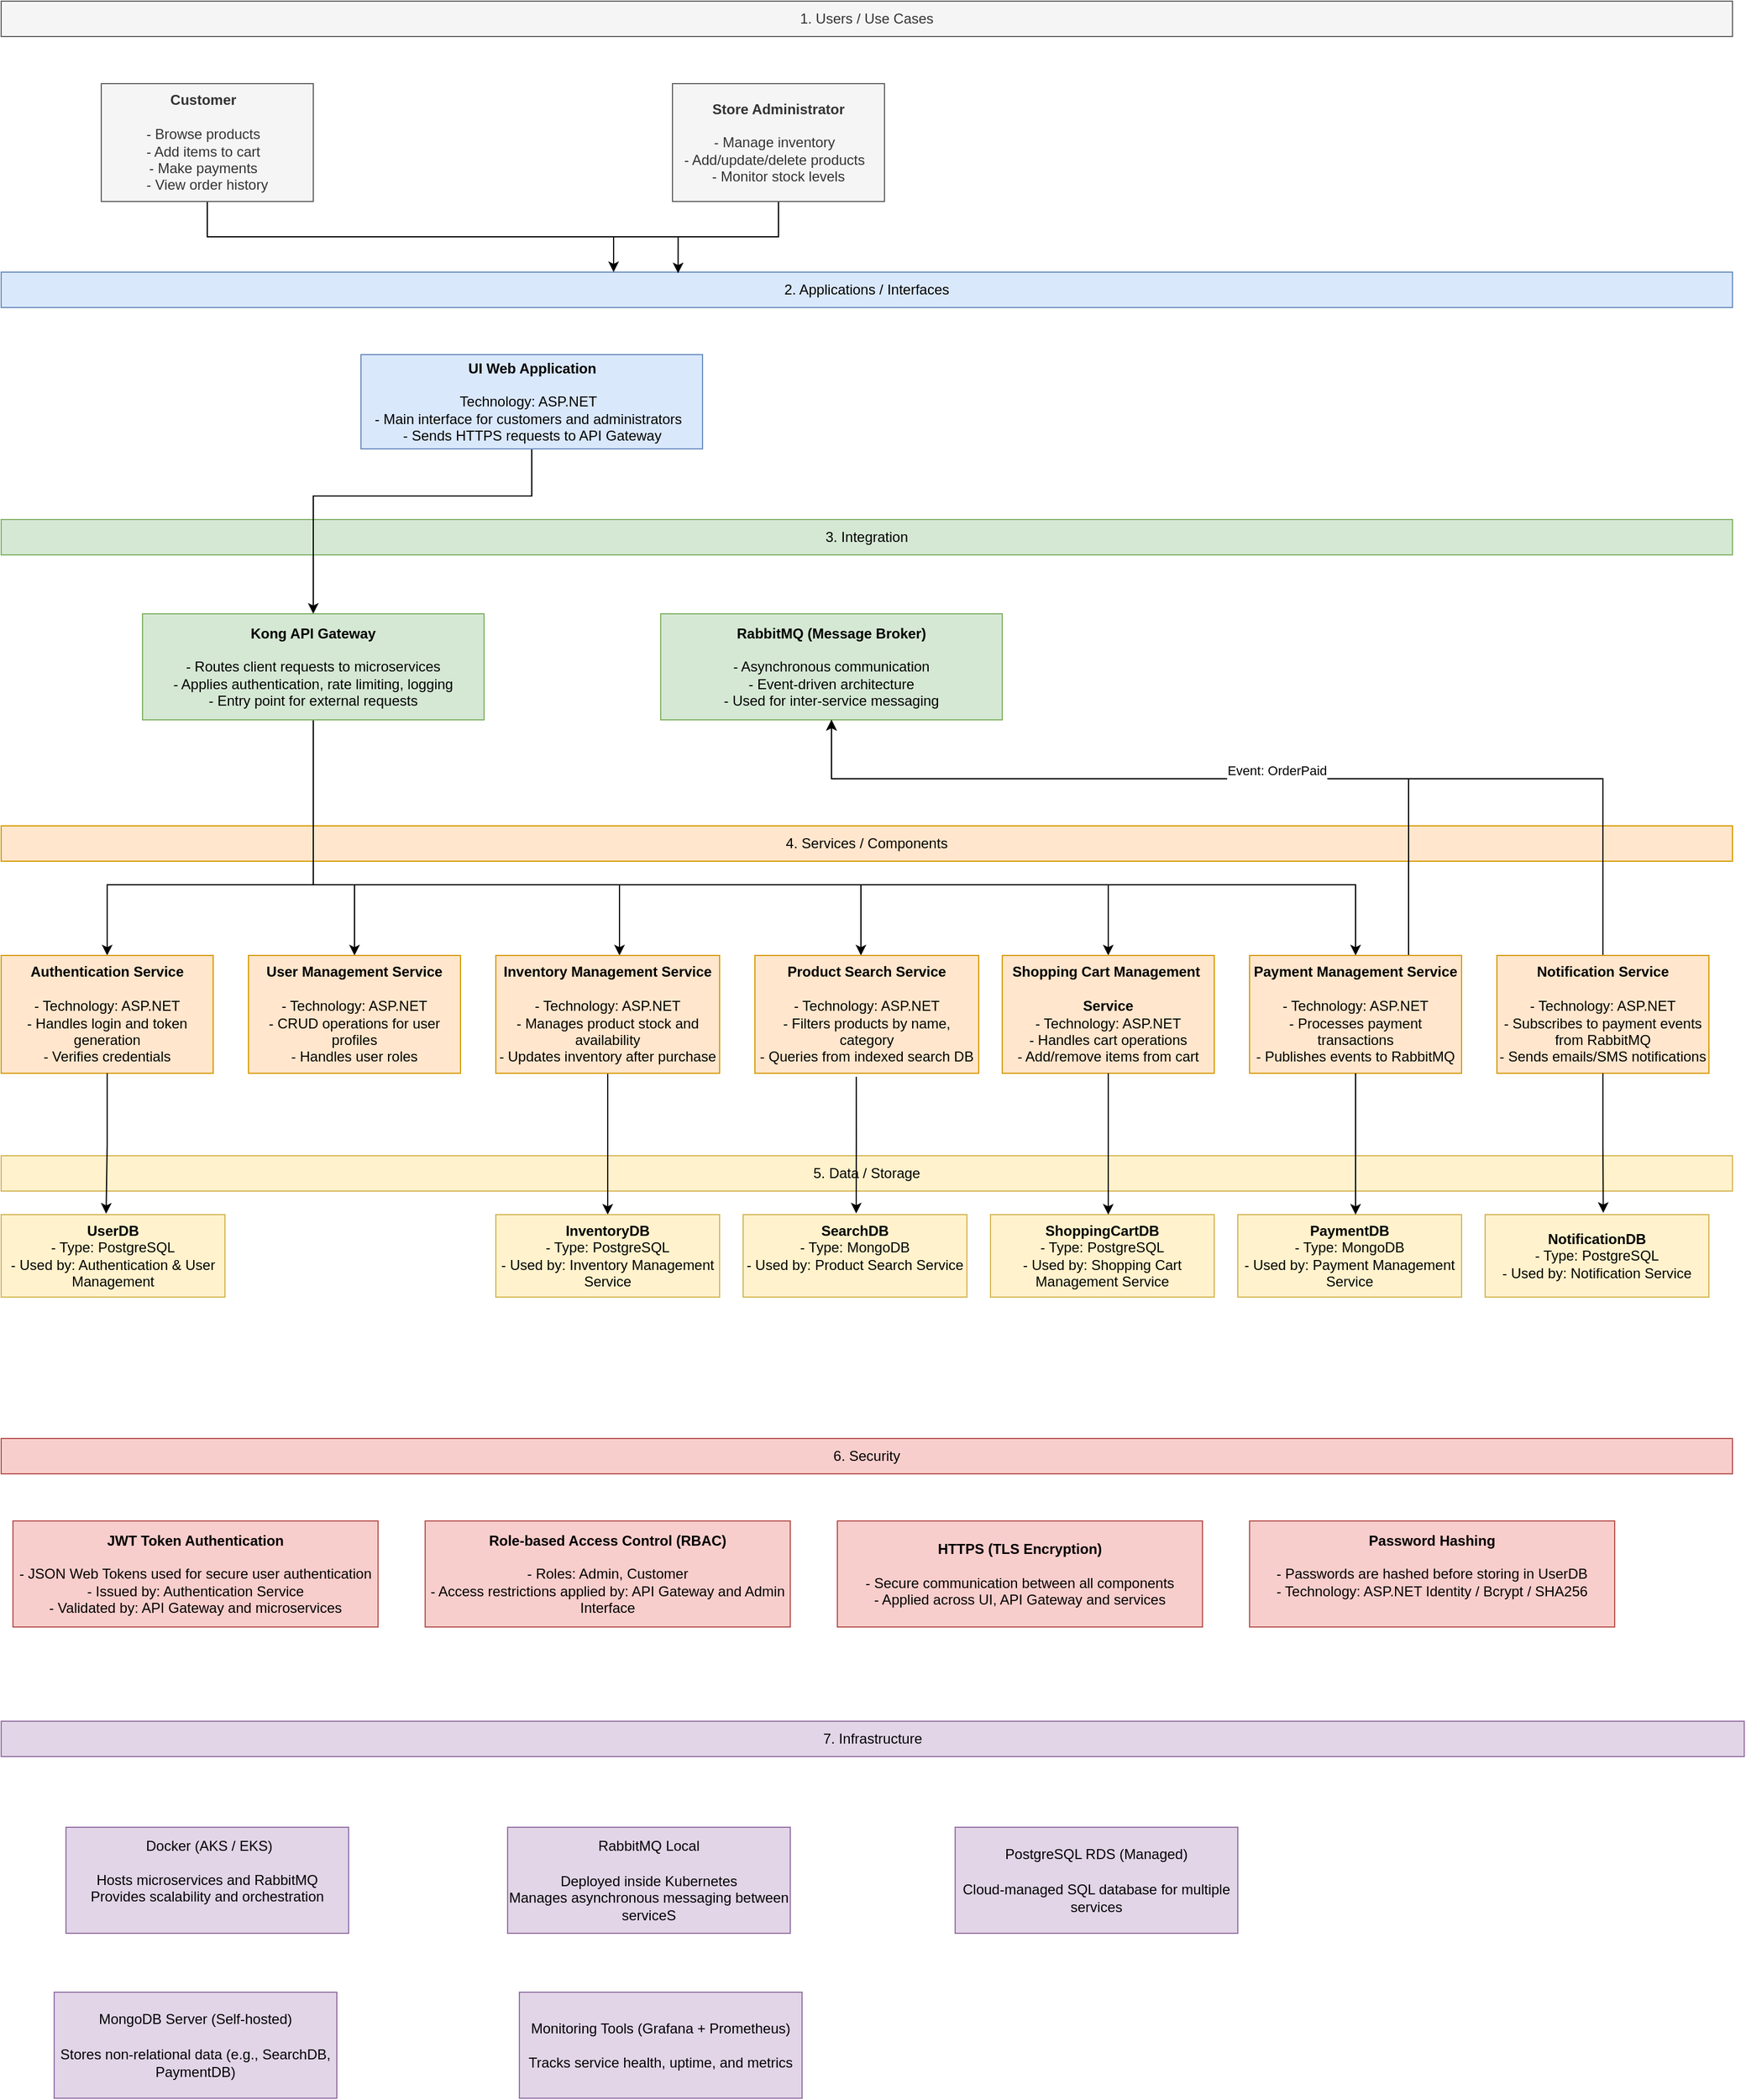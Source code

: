 <mxfile version="28.0.4">
  <diagram name="Página-1" id="i13byZTgKiIOev3eByZY">
    <mxGraphModel dx="625" dy="398" grid="1" gridSize="10" guides="1" tooltips="1" connect="1" arrows="1" fold="1" page="1" pageScale="1" pageWidth="827" pageHeight="1169" math="0" shadow="0">
      <root>
        <mxCell id="0" />
        <mxCell id="1" parent="0" />
        <mxCell id="Bn-3ERYPzrL__islP2Uy-1" value="1. Users / Use Cases" style="rounded=0;whiteSpace=wrap;html=1;fillColor=#f5f5f5;fontColor=#333333;strokeColor=#666666;" parent="1" vertex="1">
          <mxGeometry x="80" y="80" width="1470" height="30" as="geometry" />
        </mxCell>
        <mxCell id="Bn-3ERYPzrL__islP2Uy-2" value="&lt;div&gt;2. Applications / Interfaces&lt;/div&gt;" style="rounded=0;whiteSpace=wrap;html=1;fillColor=#dae8fc;strokeColor=#6c8ebf;" parent="1" vertex="1">
          <mxGeometry x="80" y="310" width="1470" height="30" as="geometry" />
        </mxCell>
        <mxCell id="Bn-3ERYPzrL__islP2Uy-3" value="&lt;div&gt;3. Integration&lt;/div&gt;" style="rounded=0;whiteSpace=wrap;html=1;fillColor=#d5e8d4;strokeColor=#82b366;" parent="1" vertex="1">
          <mxGeometry x="80" y="520" width="1470" height="30" as="geometry" />
        </mxCell>
        <mxCell id="Bn-3ERYPzrL__islP2Uy-4" value="&lt;div style=&quot;&quot;&gt;&lt;span style=&quot;background-color: transparent; color: light-dark(rgb(0, 0, 0), rgb(255, 255, 255));&quot;&gt;5. Data / Storage&lt;/span&gt;&lt;/div&gt;" style="rounded=0;whiteSpace=wrap;html=1;fillColor=#fff2cc;strokeColor=#d6b656;align=center;" parent="1" vertex="1">
          <mxGeometry x="80" y="1060" width="1470" height="30" as="geometry" />
        </mxCell>
        <mxCell id="Bn-3ERYPzrL__islP2Uy-5" value="4. Services / Components" style="rounded=0;whiteSpace=wrap;html=1;fillColor=#ffe6cc;strokeColor=#d79b00;" parent="1" vertex="1">
          <mxGeometry x="80" y="780" width="1470" height="30" as="geometry" />
        </mxCell>
        <mxCell id="Bn-3ERYPzrL__islP2Uy-6" value="6. Security" style="rounded=0;whiteSpace=wrap;html=1;fillColor=#f8cecc;strokeColor=#b85450;" parent="1" vertex="1">
          <mxGeometry x="80" y="1300" width="1470" height="30" as="geometry" />
        </mxCell>
        <mxCell id="Bn-3ERYPzrL__islP2Uy-7" value="7. Infrastructure" style="rounded=0;whiteSpace=wrap;html=1;fillColor=#e1d5e7;strokeColor=#9673a6;" parent="1" vertex="1">
          <mxGeometry x="80" y="1540" width="1480" height="30" as="geometry" />
        </mxCell>
        <mxCell id="mHhzqrUSUbGw9TSnwTTk-6" style="edgeStyle=orthogonalEdgeStyle;rounded=0;orthogonalLoop=1;jettySize=auto;html=1;entryX=0.391;entryY=0.033;entryDx=0;entryDy=0;entryPerimeter=0;" parent="1" source="mHhzqrUSUbGw9TSnwTTk-1" target="Bn-3ERYPzrL__islP2Uy-2" edge="1">
          <mxGeometry relative="1" as="geometry" />
        </mxCell>
        <mxCell id="mHhzqrUSUbGw9TSnwTTk-1" value="&lt;div&gt;&lt;b&gt;Customer&amp;nbsp;&amp;nbsp;&lt;/b&gt;&lt;/div&gt;&lt;div&gt;&lt;b&gt;&lt;br&gt;&lt;/b&gt;&lt;/div&gt;&lt;div&gt;- Browse products&amp;nbsp;&amp;nbsp;&lt;/div&gt;&lt;div&gt;- Add items to cart&amp;nbsp;&amp;nbsp;&lt;/div&gt;&lt;div&gt;- Make payments&amp;nbsp;&amp;nbsp;&lt;/div&gt;&lt;div&gt;- View order history&lt;/div&gt;" style="whiteSpace=wrap;html=1;fillColor=#f5f5f5;fontColor=#333333;strokeColor=#666666;" parent="1" vertex="1">
          <mxGeometry x="165" y="150" width="180" height="100" as="geometry" />
        </mxCell>
        <mxCell id="mHhzqrUSUbGw9TSnwTTk-7" style="edgeStyle=orthogonalEdgeStyle;rounded=0;orthogonalLoop=1;jettySize=auto;html=1;exitX=0.5;exitY=1;exitDx=0;exitDy=0;" parent="1" source="mHhzqrUSUbGw9TSnwTTk-2" edge="1">
          <mxGeometry relative="1" as="geometry">
            <mxPoint x="600" y="310" as="targetPoint" />
            <Array as="points">
              <mxPoint x="740" y="280" />
              <mxPoint x="600" y="280" />
              <mxPoint x="600" y="310" />
            </Array>
          </mxGeometry>
        </mxCell>
        <mxCell id="mHhzqrUSUbGw9TSnwTTk-2" value="&lt;div&gt;&lt;b&gt;Store Administrator&lt;/b&gt;&lt;/div&gt;&lt;div&gt;&lt;b&gt;&amp;nbsp;&amp;nbsp;&lt;/b&gt;&lt;/div&gt;&lt;div&gt;- Manage inventory&amp;nbsp;&amp;nbsp;&lt;/div&gt;&lt;div&gt;- Add/update/delete products&amp;nbsp;&amp;nbsp;&lt;/div&gt;&lt;div&gt;- Monitor stock levels&lt;/div&gt;" style="whiteSpace=wrap;html=1;fillColor=#f5f5f5;fontColor=#333333;strokeColor=#666666;" parent="1" vertex="1">
          <mxGeometry x="650" y="150" width="180" height="100" as="geometry" />
        </mxCell>
        <mxCell id="mHhzqrUSUbGw9TSnwTTk-10" style="edgeStyle=orthogonalEdgeStyle;rounded=0;orthogonalLoop=1;jettySize=auto;html=1;exitX=0.5;exitY=1;exitDx=0;exitDy=0;" parent="1" source="mHhzqrUSUbGw9TSnwTTk-3" target="mHhzqrUSUbGw9TSnwTTk-8" edge="1">
          <mxGeometry relative="1" as="geometry">
            <Array as="points">
              <mxPoint x="531" y="500" />
              <mxPoint x="345" y="500" />
            </Array>
          </mxGeometry>
        </mxCell>
        <mxCell id="mHhzqrUSUbGw9TSnwTTk-3" value="&lt;div&gt;&lt;b&gt;UI Web Application&lt;/b&gt;&lt;/div&gt;&lt;div&gt;&lt;b&gt;&amp;nbsp;&amp;nbsp;&lt;/b&gt;&lt;/div&gt;&lt;div&gt;Technology: ASP.NET&amp;nbsp;&amp;nbsp;&lt;/div&gt;&lt;div&gt;- Main interface for customers and administrators&amp;nbsp;&amp;nbsp;&lt;/div&gt;&lt;div&gt;- Sends HTTPS requests to API Gateway&lt;/div&gt;" style="whiteSpace=wrap;html=1;fillColor=#dae8fc;strokeColor=#6c8ebf;" parent="1" vertex="1">
          <mxGeometry x="385.5" y="380" width="290" height="80" as="geometry" />
        </mxCell>
        <mxCell id="mHhzqrUSUbGw9TSnwTTk-19" style="edgeStyle=orthogonalEdgeStyle;rounded=0;orthogonalLoop=1;jettySize=auto;html=1;entryX=0.5;entryY=0;entryDx=0;entryDy=0;" parent="1" source="mHhzqrUSUbGw9TSnwTTk-8" target="mHhzqrUSUbGw9TSnwTTk-12" edge="1">
          <mxGeometry relative="1" as="geometry">
            <Array as="points">
              <mxPoint x="345" y="830" />
              <mxPoint x="170" y="830" />
            </Array>
          </mxGeometry>
        </mxCell>
        <mxCell id="mHhzqrUSUbGw9TSnwTTk-20" style="edgeStyle=orthogonalEdgeStyle;rounded=0;orthogonalLoop=1;jettySize=auto;html=1;entryX=0.5;entryY=0;entryDx=0;entryDy=0;" parent="1" source="mHhzqrUSUbGw9TSnwTTk-8" target="mHhzqrUSUbGw9TSnwTTk-13" edge="1">
          <mxGeometry relative="1" as="geometry">
            <Array as="points">
              <mxPoint x="345" y="830" />
              <mxPoint x="380" y="830" />
            </Array>
          </mxGeometry>
        </mxCell>
        <mxCell id="mHhzqrUSUbGw9TSnwTTk-21" style="edgeStyle=orthogonalEdgeStyle;rounded=0;orthogonalLoop=1;jettySize=auto;html=1;" parent="1" source="mHhzqrUSUbGw9TSnwTTk-8" target="mHhzqrUSUbGw9TSnwTTk-14" edge="1">
          <mxGeometry relative="1" as="geometry">
            <Array as="points">
              <mxPoint x="345" y="830" />
              <mxPoint x="605" y="830" />
            </Array>
          </mxGeometry>
        </mxCell>
        <mxCell id="mHhzqrUSUbGw9TSnwTTk-22" style="edgeStyle=orthogonalEdgeStyle;rounded=0;orthogonalLoop=1;jettySize=auto;html=1;" parent="1" source="mHhzqrUSUbGw9TSnwTTk-8" target="mHhzqrUSUbGw9TSnwTTk-15" edge="1">
          <mxGeometry relative="1" as="geometry">
            <Array as="points">
              <mxPoint x="345" y="830" />
              <mxPoint x="810" y="830" />
            </Array>
          </mxGeometry>
        </mxCell>
        <mxCell id="mHhzqrUSUbGw9TSnwTTk-23" style="edgeStyle=orthogonalEdgeStyle;rounded=0;orthogonalLoop=1;jettySize=auto;html=1;" parent="1" source="mHhzqrUSUbGw9TSnwTTk-8" target="mHhzqrUSUbGw9TSnwTTk-16" edge="1">
          <mxGeometry relative="1" as="geometry">
            <Array as="points">
              <mxPoint x="345" y="830" />
              <mxPoint x="1020" y="830" />
            </Array>
          </mxGeometry>
        </mxCell>
        <mxCell id="mHhzqrUSUbGw9TSnwTTk-24" style="edgeStyle=orthogonalEdgeStyle;rounded=0;orthogonalLoop=1;jettySize=auto;html=1;" parent="1" source="mHhzqrUSUbGw9TSnwTTk-8" target="mHhzqrUSUbGw9TSnwTTk-17" edge="1">
          <mxGeometry relative="1" as="geometry">
            <Array as="points">
              <mxPoint x="345" y="830" />
              <mxPoint x="1230" y="830" />
            </Array>
          </mxGeometry>
        </mxCell>
        <mxCell id="mHhzqrUSUbGw9TSnwTTk-8" value="&lt;div&gt;&lt;b&gt;Kong API Gateway&lt;/b&gt;&lt;/div&gt;&lt;div&gt;&lt;br&gt;&lt;/div&gt;&lt;div&gt;- Routes client requests to microservices&lt;/div&gt;&lt;div&gt;- Applies authentication, rate limiting, logging&lt;/div&gt;&lt;div&gt;- Entry point for external requests&lt;/div&gt;" style="whiteSpace=wrap;html=1;fillColor=#d5e8d4;strokeColor=#82b366;" parent="1" vertex="1">
          <mxGeometry x="200" y="600" width="290" height="90" as="geometry" />
        </mxCell>
        <mxCell id="mHhzqrUSUbGw9TSnwTTk-9" value="&lt;div&gt;&lt;b&gt;RabbitMQ (Message Broker)&lt;/b&gt;&lt;/div&gt;&lt;div&gt;&lt;b&gt;&lt;br&gt;&lt;/b&gt;&lt;/div&gt;&lt;div&gt;- Asynchronous communication&lt;/div&gt;&lt;div&gt;- Event-driven architecture&lt;/div&gt;&lt;div&gt;- Used for inter-service messaging&lt;/div&gt;" style="whiteSpace=wrap;html=1;fillColor=#d5e8d4;strokeColor=#82b366;" parent="1" vertex="1">
          <mxGeometry x="640" y="600" width="290" height="90" as="geometry" />
        </mxCell>
        <mxCell id="mHhzqrUSUbGw9TSnwTTk-12" value="&lt;div&gt;&lt;b&gt;Authentication Service&lt;/b&gt;&lt;/div&gt;&lt;div&gt;&lt;b&gt;&lt;br&gt;&lt;/b&gt;&lt;/div&gt;&lt;div&gt;- Technology: ASP.NET&lt;/div&gt;&lt;div&gt;- Handles login and token generation&lt;/div&gt;&lt;div&gt;- Verifies credentials&lt;/div&gt;" style="whiteSpace=wrap;html=1;fillColor=#ffe6cc;strokeColor=#d79b00;" parent="1" vertex="1">
          <mxGeometry x="80" y="890" width="180" height="100" as="geometry" />
        </mxCell>
        <mxCell id="mHhzqrUSUbGw9TSnwTTk-13" value="&lt;div&gt;&lt;b&gt;User Management Service&lt;/b&gt;&lt;/div&gt;&lt;div&gt;&lt;b&gt;&lt;br&gt;&lt;/b&gt;&lt;/div&gt;&lt;div&gt;- Technology: ASP.NET&lt;/div&gt;&lt;div&gt;- CRUD operations for user profiles&lt;/div&gt;&lt;div&gt;- Handles user roles&lt;/div&gt;" style="whiteSpace=wrap;html=1;fillColor=#ffe6cc;strokeColor=#d79b00;" parent="1" vertex="1">
          <mxGeometry x="290" y="890" width="180" height="100" as="geometry" />
        </mxCell>
        <mxCell id="mHhzqrUSUbGw9TSnwTTk-35" style="edgeStyle=orthogonalEdgeStyle;rounded=0;orthogonalLoop=1;jettySize=auto;html=1;" parent="1" source="mHhzqrUSUbGw9TSnwTTk-14" target="mHhzqrUSUbGw9TSnwTTk-29" edge="1">
          <mxGeometry relative="1" as="geometry" />
        </mxCell>
        <mxCell id="mHhzqrUSUbGw9TSnwTTk-14" value="&lt;div&gt;&lt;b&gt;Inventory Management Service&lt;/b&gt;&lt;/div&gt;&lt;div&gt;&lt;b&gt;&lt;br&gt;&lt;/b&gt;&lt;/div&gt;&lt;div&gt;- Technology: ASP.NET&lt;/div&gt;&lt;div&gt;- Manages product stock and availability&lt;/div&gt;&lt;div&gt;- Updates inventory after purchase&lt;/div&gt;" style="whiteSpace=wrap;html=1;fillColor=#ffe6cc;strokeColor=#d79b00;" parent="1" vertex="1">
          <mxGeometry x="500" y="890" width="190" height="100" as="geometry" />
        </mxCell>
        <mxCell id="mHhzqrUSUbGw9TSnwTTk-15" value="&lt;div&gt;&lt;b&gt;Product Search Service&lt;/b&gt;&lt;/div&gt;&lt;div&gt;&lt;b&gt;&lt;br&gt;&lt;/b&gt;&lt;/div&gt;&lt;div&gt;- Technology: ASP.NET&lt;/div&gt;&lt;div&gt;- Filters products by name, category&lt;/div&gt;&lt;div&gt;- Queries from indexed search DB&lt;/div&gt;" style="whiteSpace=wrap;html=1;fillColor=#ffe6cc;strokeColor=#d79b00;" parent="1" vertex="1">
          <mxGeometry x="720" y="890" width="190" height="100" as="geometry" />
        </mxCell>
        <mxCell id="mHhzqrUSUbGw9TSnwTTk-16" value="&lt;div&gt;&lt;b&gt;Shopping Cart Management&amp;nbsp;&lt;/b&gt;&lt;/div&gt;&lt;div&gt;&lt;b&gt;&lt;br&gt;&lt;/b&gt;&lt;/div&gt;&lt;div&gt;&lt;b&gt;Service&lt;/b&gt;&lt;/div&gt;&lt;div&gt;- Technology: ASP.NET&lt;/div&gt;&lt;div&gt;- Handles cart operations&lt;/div&gt;&lt;div&gt;- Add/remove items from cart&lt;/div&gt;" style="whiteSpace=wrap;html=1;fillColor=#ffe6cc;strokeColor=#d79b00;" parent="1" vertex="1">
          <mxGeometry x="930" y="890" width="180" height="100" as="geometry" />
        </mxCell>
        <mxCell id="mHhzqrUSUbGw9TSnwTTk-25" style="edgeStyle=orthogonalEdgeStyle;rounded=0;orthogonalLoop=1;jettySize=auto;html=1;exitX=0.75;exitY=0;exitDx=0;exitDy=0;" parent="1" source="mHhzqrUSUbGw9TSnwTTk-17" target="mHhzqrUSUbGw9TSnwTTk-9" edge="1">
          <mxGeometry relative="1" as="geometry">
            <Array as="points">
              <mxPoint x="1275" y="740" />
              <mxPoint x="785" y="740" />
            </Array>
          </mxGeometry>
        </mxCell>
        <mxCell id="mHhzqrUSUbGw9TSnwTTk-17" value="&lt;div&gt;&lt;b&gt;Payment Management Service&lt;/b&gt;&lt;/div&gt;&lt;div&gt;&lt;b&gt;&lt;br&gt;&lt;/b&gt;&lt;/div&gt;&lt;div&gt;- Technology: ASP.NET&lt;/div&gt;&lt;div&gt;- Processes payment transactions&lt;/div&gt;&lt;div&gt;- Publishes events to RabbitMQ&lt;/div&gt;" style="whiteSpace=wrap;html=1;fillColor=#ffe6cc;strokeColor=#d79b00;" parent="1" vertex="1">
          <mxGeometry x="1140" y="890" width="180" height="100" as="geometry" />
        </mxCell>
        <mxCell id="mHhzqrUSUbGw9TSnwTTk-26" value="&#xa;Event: OrderPaid&#xa;&#xa;" style="edgeStyle=orthogonalEdgeStyle;rounded=0;orthogonalLoop=1;jettySize=auto;html=1;" parent="1" source="mHhzqrUSUbGw9TSnwTTk-18" target="mHhzqrUSUbGw9TSnwTTk-9" edge="1">
          <mxGeometry relative="1" as="geometry">
            <Array as="points">
              <mxPoint x="1440" y="740" />
              <mxPoint x="785" y="740" />
            </Array>
          </mxGeometry>
        </mxCell>
        <mxCell id="mHhzqrUSUbGw9TSnwTTk-18" value="&lt;div&gt;&lt;b&gt;Notification Service&lt;/b&gt;&lt;/div&gt;&lt;div&gt;&lt;b&gt;&lt;br&gt;&lt;/b&gt;&lt;/div&gt;&lt;div&gt;- Technology: ASP.NET&lt;/div&gt;&lt;div&gt;- Subscribes to payment events from RabbitMQ&lt;/div&gt;&lt;div&gt;- Sends emails/SMS notifications&lt;/div&gt;" style="whiteSpace=wrap;html=1;fillColor=#ffe6cc;strokeColor=#d79b00;" parent="1" vertex="1">
          <mxGeometry x="1350" y="890" width="180" height="100" as="geometry" />
        </mxCell>
        <UserObject label="&lt;b&gt;UserDB&lt;/b&gt;&lt;div&gt;&lt;div&gt;- Type: PostgreSQL&lt;/div&gt;&lt;div&gt;- Used by: Authentication &amp;amp; User Management&lt;/div&gt;&lt;/div&gt;" link="&#xa;&lt;ol data-end=&quot;486&quot; data-start=&quot;473&quot;&gt;&lt;li data-end=&quot;486&quot; data-start=&quot;473&quot;&gt;&lt;p data-end=&quot;486&quot; data-start=&quot;476&quot;&gt;&lt;strong data-end=&quot;486&quot; data-start=&quot;476&quot;&gt;UserDB&lt;/strong&gt;&lt;/p&gt;&#xa;&lt;/li&gt;&#xa;&lt;/ol&gt;&#xa;&lt;pre data-end=&quot;557&quot; data-start=&quot;487&quot; class=&quot;overflow-visible!&quot;&gt;&lt;div class=&quot;contain-inline-size rounded-2xl relative bg-token-sidebar-surface-primary&quot;&gt;&lt;div class=&quot;flex items-center text-token-text-secondary px-4 py-2 text-xs font-sans justify-between h-9 bg-token-sidebar-surface-primary select-none rounded-t-2xl&quot;&gt;pgsql&lt;/div&gt;&lt;div class=&quot;sticky top-9&quot;&gt;&lt;div class=&quot;absolute end-0 bottom-0 flex h-9 items-center pe-2&quot;&gt;&lt;div class=&quot;bg-token-bg-elevated-secondary text-token-text-secondary flex items-center gap-4 rounded-sm px-2 font-sans text-xs&quot;&gt;&lt;button aria-label=&quot;Copiar&quot; class=&quot;flex gap-1 items-center select-none py-1&quot;&gt;&lt;svg class=&quot;icon-xs&quot; xmlns=&quot;http://www.w3.org/2000/svg&quot; fill=&quot;currentColor&quot; viewBox=&quot;0 0 20 20&quot; height=&quot;20&quot; width=&quot;20&quot;&gt;&lt;path d=&quot;M12.668 10.667C12.668 9.956 12.668 9.463 12.637 9.079C12.614 8.797 12.576 8.608 12.524 8.464L12.469 8.334C12.315 8.032 12.08 7.779 11.793 7.603L11.666 7.531C11.508 7.451 11.296 7.394 10.921 7.363C10.537 7.332 10.044 7.332 9.333 7.332H6.5C5.789 7.332 5.296 7.332 4.912 7.363C4.63 7.386 4.441 7.424 4.297 7.476L4.167 7.531C3.865 7.685 3.612 7.92 3.436 8.207L3.365 8.334C3.285 8.492 3.228 8.704 3.197 9.079C3.166 9.463 3.165 9.956 3.165 10.667V13.5C3.165 14.211 3.166 14.704 3.197 15.088C3.228 15.464 3.285 15.675 3.365 15.833L3.436 15.959C3.612 16.247 3.865 16.481 4.167 16.635L4.297 16.691C4.441 16.743 4.63 16.78 4.912 16.803C5.296 16.834 5.789 16.835 6.5 16.835H9.333C10.044 16.835 10.537 16.834 10.921 16.803C11.296 16.772 11.508 16.715 11.666 16.635L11.793 16.564C12.08 16.388 12.315 16.135 12.469 15.833L12.524 15.703C12.576 15.559 12.614 15.37 12.637 15.088C12.668 14.704 12.668 14.211 12.668 13.5V10.667ZM13.998 12.665C14.453 12.663 14.801 12.66 15.088 12.637C15.463 12.606 15.675 12.549 15.833 12.469L15.959 12.398C16.247 12.221 16.481 11.968 16.635 11.666L16.691 11.536C16.743 11.392 16.78 11.203 16.803 10.921C16.834 10.537 16.835 10.044 16.835 9.333V6.5C16.835 5.789 16.834 5.296 16.803 4.912C16.78 4.63 16.743 4.441 16.691 4.297L16.635 4.167C16.481 3.865 16.247 3.612 15.959 3.436L15.833 3.365C15.675 3.285 15.464 3.228 15.088 3.197C14.704 3.166 14.211 3.165 13.5 3.165H10.667C9.956 3.165 9.463 3.166 9.079 3.197C8.797 3.22 8.608 3.257 8.464 3.309L8.334 3.365C8.032 3.519 7.779 3.753 7.603 4.041L7.531 4.167C7.451 4.325 7.394 4.537 7.363 4.912C7.34 5.199 7.336 5.547 7.334 6.002H9.333C10.022 6.002 10.579 6.001 11.029 6.038C11.487 6.076 11.894 6.155 12.271 6.347L12.488 6.469C12.984 6.773 13.388 7.209 13.653 7.729L13.72 7.872C13.864 8.209 13.929 8.57 13.962 8.971C13.999 9.421 13.998 9.978 13.998 10.667V12.665ZM18.165 9.333C18.165 10.022 18.166 10.579 18.129 11.029C18.096 11.43 18.031 11.791 17.887 12.128L17.82 12.271C17.555 12.791 17.151 13.227 16.655 13.531L16.436 13.653C16.06 13.845 15.654 13.925 15.196 13.962C14.859 13.989 14.462 13.993 13.995 13.995C13.993 14.462 13.989 14.859 13.962 15.196C13.929 15.597 13.864 15.958 13.72 16.294L13.653 16.436C13.388 16.958 12.984 17.394 12.488 17.698L12.271 17.82C11.894 18.012 11.487 18.091 11.029 18.129C10.579 18.166 10.022 18.165 9.333 18.165H6.5C5.811 18.165 5.254 18.166 4.804 18.129C4.403 18.096 4.042 18.031 3.706 17.887L3.563 17.82C3.042 17.555 2.606 17.151 2.302 16.655L2.18 16.436C1.988 16.06 1.909 15.654 1.871 15.196C1.834 14.746 1.835 14.189 1.835 13.5V10.667C1.835 9.978 1.834 9.421 1.871 8.971C1.909 8.513 1.988 8.106 2.18 7.729L2.302 7.512C2.606 7.016 3.042 6.612 3.563 6.347L3.706 6.28C4.042 6.136 4.403 6.071 4.804 6.038C5.141 6.011 5.537 6.006 6.004 6.004C6.006 5.537 6.011 5.141 6.038 4.804C6.075 4.346 6.155 3.94 6.347 3.563L6.469 3.345C6.773 2.849 7.209 2.445 7.729 2.18L7.872 2.113C8.209 1.969 8.57 1.904 8.971 1.871C9.421 1.834 9.978 1.835 10.667 1.835H13.5C14.189 1.835 14.746 1.834 15.196 1.871C15.654 1.909 16.06 1.988 16.436 2.18L16.655 2.302C17.151 2.606 17.555 3.042 17.82 3.563L17.887 3.706C18.031 4.042 18.096 4.403 18.129 4.804C18.166 5.254 18.165 5.811 18.165 6.5V9.333Z&quot;&gt;&lt;/path&gt;&lt;/svg&gt;Copiar&lt;/button&gt;&lt;span data-state=&quot;closed&quot; class=&quot;&quot;&gt;&lt;button class=&quot;flex items-center gap-1 py-1 select-none&quot;&gt;&lt;svg class=&quot;icon-xs&quot; xmlns=&quot;http://www.w3.org/2000/svg&quot; fill=&quot;currentColor&quot; viewBox=&quot;0 0 20 20&quot; height=&quot;20&quot; width=&quot;20&quot;&gt;&lt;path d=&quot;M12.03 4.113C13.441 2.703 15.727 2.703 17.138 4.113C18.547 5.524 18.548 7.811 17.138 9.221L10.846 15.512C10.522 15.835 10.287 16.072 10.055 16.263L9.82 16.439C9.615 16.579 9.398 16.7 9.171 16.8L8.941 16.892C8.76 16.958 8.572 17.007 8.355 17.052L7.591 17.186L5.197 17.586C5.055 17.61 4.903 17.636 4.774 17.645C4.676 17.653 4.542 17.655 4.396 17.62L4.247 17.57C4.024 17.475 3.841 17.307 3.726 17.096L3.68 17.003C3.593 16.801 3.596 16.607 3.605 16.476C3.615 16.347 3.64 16.196 3.664 16.054L4.063 13.66C4.164 13.058 4.225 12.673 4.358 12.31L4.451 12.079C4.551 11.852 4.672 11.635 4.812 11.43L4.987 11.195C5.178 10.963 5.415 10.728 5.738 10.404L12.03 4.113ZM6.679 11.345C6.329 11.694 6.145 11.88 6.02 12.033L5.909 12.18C5.816 12.316 5.735 12.462 5.669 12.613L5.607 12.767C5.527 12.987 5.483 13.229 5.375 13.879L4.977 16.273L4.976 16.274H4.979L7.372 15.875L8.089 15.749C8.258 15.715 8.373 15.684 8.483 15.644L8.637 15.581C8.788 15.515 8.934 15.434 9.07 15.341L9.217 15.23C9.37 15.105 9.556 14.921 9.905 14.571L14.893 9.583L11.666 6.357L6.679 11.345ZM16.196 5.054C15.305 4.163 13.862 4.163 12.971 5.054L12.607 5.416L15.833 8.643L16.196 8.279C17.087 7.388 17.087 5.945 16.196 5.054Z&quot;&gt;&lt;/path&gt;&lt;path d=&quot;M4.583 1.783C4.726 1.783 4.849 1.884 4.877 2.024C4.994 2.609 5.224 3.116 5.584 3.504C5.941 3.889 6.443 4.172 7.133 4.287C7.277 4.311 7.383 4.437 7.383 4.583C7.383 4.729 7.277 4.855 7.133 4.879C6.442 4.994 5.941 5.277 5.584 5.662C5.269 6.001 5.054 6.433 4.927 6.927L4.877 7.142C4.849 7.282 4.726 7.383 4.583 7.383C4.44 7.383 4.317 7.282 4.289 7.142C4.172 6.557 3.942 6.05 3.582 5.662C3.225 5.278 2.723 4.994 2.033 4.879C1.889 4.854 1.783 4.729 1.783 4.583C1.783 4.437 1.889 4.311 2.033 4.287C2.724 4.172 3.225 3.889 3.582 3.504C3.942 3.116 4.172 2.609 4.289 2.024L4.304 1.974C4.348 1.861 4.458 1.783 4.583 1.783Z&quot;&gt;&lt;/path&gt;&lt;/svg&gt;Editar&lt;/button&gt;&lt;/span&gt;&lt;/div&gt;&lt;/div&gt;&lt;/div&gt;&lt;div dir=&quot;ltr&quot; class=&quot;overflow-y-auto p-4&quot;&gt;&lt;code class=&quot;whitespace-pre!&quot;&gt;&lt;span&gt;&lt;span&gt;- &lt;/span&gt;&lt;span&gt;&lt;span class=&quot;hljs-keyword&quot;&gt;Type&lt;/span&gt;&lt;/span&gt;&lt;span&gt;: PostgreSQL&#xa;- Used &lt;/span&gt;&lt;span&gt;&lt;span class=&quot;hljs-keyword&quot;&gt;by&lt;/span&gt;&lt;/span&gt;&lt;span&gt;: Authentication &amp;amp; &lt;/span&gt;&lt;span&gt;&lt;span class=&quot;hljs-keyword&quot;&gt;User&lt;/span&gt;&lt;/span&gt;&lt;span&gt; Management&lt;/span&gt;&lt;/span&gt;&lt;/code&gt;&lt;/div&gt;&lt;/div&gt;&lt;/pre&gt;&#xa;&#xa;" id="mHhzqrUSUbGw9TSnwTTk-27">
          <mxCell style="whiteSpace=wrap;html=1;fillColor=#fff2cc;strokeColor=#d6b656;" parent="1" vertex="1">
            <mxGeometry x="80" y="1110" width="190" height="70" as="geometry" />
          </mxCell>
        </UserObject>
        <UserObject label="&lt;b&gt;InventoryDB&lt;/b&gt;&lt;div&gt;&lt;div&gt;- Type: PostgreSQL&lt;/div&gt;&lt;div&gt;- Used by: Inventory Management Service&lt;/div&gt;&lt;/div&gt;" link="&#xa;&lt;ol data-end=&quot;486&quot; data-start=&quot;473&quot;&gt;&lt;li data-end=&quot;486&quot; data-start=&quot;473&quot;&gt;&lt;p data-end=&quot;486&quot; data-start=&quot;476&quot;&gt;&lt;strong data-end=&quot;486&quot; data-start=&quot;476&quot;&gt;UserDB&lt;/strong&gt;&lt;/p&gt;&#xa;&lt;/li&gt;&#xa;&lt;/ol&gt;&#xa;&lt;pre data-end=&quot;557&quot; data-start=&quot;487&quot; class=&quot;overflow-visible!&quot;&gt;&lt;div class=&quot;contain-inline-size rounded-2xl relative bg-token-sidebar-surface-primary&quot;&gt;&lt;div class=&quot;flex items-center text-token-text-secondary px-4 py-2 text-xs font-sans justify-between h-9 bg-token-sidebar-surface-primary select-none rounded-t-2xl&quot;&gt;pgsql&lt;/div&gt;&lt;div class=&quot;sticky top-9&quot;&gt;&lt;div class=&quot;absolute end-0 bottom-0 flex h-9 items-center pe-2&quot;&gt;&lt;div class=&quot;bg-token-bg-elevated-secondary text-token-text-secondary flex items-center gap-4 rounded-sm px-2 font-sans text-xs&quot;&gt;&lt;button aria-label=&quot;Copiar&quot; class=&quot;flex gap-1 items-center select-none py-1&quot;&gt;&lt;svg class=&quot;icon-xs&quot; xmlns=&quot;http://www.w3.org/2000/svg&quot; fill=&quot;currentColor&quot; viewBox=&quot;0 0 20 20&quot; height=&quot;20&quot; width=&quot;20&quot;&gt;&lt;path d=&quot;M12.668 10.667C12.668 9.956 12.668 9.463 12.637 9.079C12.614 8.797 12.576 8.608 12.524 8.464L12.469 8.334C12.315 8.032 12.08 7.779 11.793 7.603L11.666 7.531C11.508 7.451 11.296 7.394 10.921 7.363C10.537 7.332 10.044 7.332 9.333 7.332H6.5C5.789 7.332 5.296 7.332 4.912 7.363C4.63 7.386 4.441 7.424 4.297 7.476L4.167 7.531C3.865 7.685 3.612 7.92 3.436 8.207L3.365 8.334C3.285 8.492 3.228 8.704 3.197 9.079C3.166 9.463 3.165 9.956 3.165 10.667V13.5C3.165 14.211 3.166 14.704 3.197 15.088C3.228 15.464 3.285 15.675 3.365 15.833L3.436 15.959C3.612 16.247 3.865 16.481 4.167 16.635L4.297 16.691C4.441 16.743 4.63 16.78 4.912 16.803C5.296 16.834 5.789 16.835 6.5 16.835H9.333C10.044 16.835 10.537 16.834 10.921 16.803C11.296 16.772 11.508 16.715 11.666 16.635L11.793 16.564C12.08 16.388 12.315 16.135 12.469 15.833L12.524 15.703C12.576 15.559 12.614 15.37 12.637 15.088C12.668 14.704 12.668 14.211 12.668 13.5V10.667ZM13.998 12.665C14.453 12.663 14.801 12.66 15.088 12.637C15.463 12.606 15.675 12.549 15.833 12.469L15.959 12.398C16.247 12.221 16.481 11.968 16.635 11.666L16.691 11.536C16.743 11.392 16.78 11.203 16.803 10.921C16.834 10.537 16.835 10.044 16.835 9.333V6.5C16.835 5.789 16.834 5.296 16.803 4.912C16.78 4.63 16.743 4.441 16.691 4.297L16.635 4.167C16.481 3.865 16.247 3.612 15.959 3.436L15.833 3.365C15.675 3.285 15.464 3.228 15.088 3.197C14.704 3.166 14.211 3.165 13.5 3.165H10.667C9.956 3.165 9.463 3.166 9.079 3.197C8.797 3.22 8.608 3.257 8.464 3.309L8.334 3.365C8.032 3.519 7.779 3.753 7.603 4.041L7.531 4.167C7.451 4.325 7.394 4.537 7.363 4.912C7.34 5.199 7.336 5.547 7.334 6.002H9.333C10.022 6.002 10.579 6.001 11.029 6.038C11.487 6.076 11.894 6.155 12.271 6.347L12.488 6.469C12.984 6.773 13.388 7.209 13.653 7.729L13.72 7.872C13.864 8.209 13.929 8.57 13.962 8.971C13.999 9.421 13.998 9.978 13.998 10.667V12.665ZM18.165 9.333C18.165 10.022 18.166 10.579 18.129 11.029C18.096 11.43 18.031 11.791 17.887 12.128L17.82 12.271C17.555 12.791 17.151 13.227 16.655 13.531L16.436 13.653C16.06 13.845 15.654 13.925 15.196 13.962C14.859 13.989 14.462 13.993 13.995 13.995C13.993 14.462 13.989 14.859 13.962 15.196C13.929 15.597 13.864 15.958 13.72 16.294L13.653 16.436C13.388 16.958 12.984 17.394 12.488 17.698L12.271 17.82C11.894 18.012 11.487 18.091 11.029 18.129C10.579 18.166 10.022 18.165 9.333 18.165H6.5C5.811 18.165 5.254 18.166 4.804 18.129C4.403 18.096 4.042 18.031 3.706 17.887L3.563 17.82C3.042 17.555 2.606 17.151 2.302 16.655L2.18 16.436C1.988 16.06 1.909 15.654 1.871 15.196C1.834 14.746 1.835 14.189 1.835 13.5V10.667C1.835 9.978 1.834 9.421 1.871 8.971C1.909 8.513 1.988 8.106 2.18 7.729L2.302 7.512C2.606 7.016 3.042 6.612 3.563 6.347L3.706 6.28C4.042 6.136 4.403 6.071 4.804 6.038C5.141 6.011 5.537 6.006 6.004 6.004C6.006 5.537 6.011 5.141 6.038 4.804C6.075 4.346 6.155 3.94 6.347 3.563L6.469 3.345C6.773 2.849 7.209 2.445 7.729 2.18L7.872 2.113C8.209 1.969 8.57 1.904 8.971 1.871C9.421 1.834 9.978 1.835 10.667 1.835H13.5C14.189 1.835 14.746 1.834 15.196 1.871C15.654 1.909 16.06 1.988 16.436 2.18L16.655 2.302C17.151 2.606 17.555 3.042 17.82 3.563L17.887 3.706C18.031 4.042 18.096 4.403 18.129 4.804C18.166 5.254 18.165 5.811 18.165 6.5V9.333Z&quot;&gt;&lt;/path&gt;&lt;/svg&gt;Copiar&lt;/button&gt;&lt;span data-state=&quot;closed&quot; class=&quot;&quot;&gt;&lt;button class=&quot;flex items-center gap-1 py-1 select-none&quot;&gt;&lt;svg class=&quot;icon-xs&quot; xmlns=&quot;http://www.w3.org/2000/svg&quot; fill=&quot;currentColor&quot; viewBox=&quot;0 0 20 20&quot; height=&quot;20&quot; width=&quot;20&quot;&gt;&lt;path d=&quot;M12.03 4.113C13.441 2.703 15.727 2.703 17.138 4.113C18.547 5.524 18.548 7.811 17.138 9.221L10.846 15.512C10.522 15.835 10.287 16.072 10.055 16.263L9.82 16.439C9.615 16.579 9.398 16.7 9.171 16.8L8.941 16.892C8.76 16.958 8.572 17.007 8.355 17.052L7.591 17.186L5.197 17.586C5.055 17.61 4.903 17.636 4.774 17.645C4.676 17.653 4.542 17.655 4.396 17.62L4.247 17.57C4.024 17.475 3.841 17.307 3.726 17.096L3.68 17.003C3.593 16.801 3.596 16.607 3.605 16.476C3.615 16.347 3.64 16.196 3.664 16.054L4.063 13.66C4.164 13.058 4.225 12.673 4.358 12.31L4.451 12.079C4.551 11.852 4.672 11.635 4.812 11.43L4.987 11.195C5.178 10.963 5.415 10.728 5.738 10.404L12.03 4.113ZM6.679 11.345C6.329 11.694 6.145 11.88 6.02 12.033L5.909 12.18C5.816 12.316 5.735 12.462 5.669 12.613L5.607 12.767C5.527 12.987 5.483 13.229 5.375 13.879L4.977 16.273L4.976 16.274H4.979L7.372 15.875L8.089 15.749C8.258 15.715 8.373 15.684 8.483 15.644L8.637 15.581C8.788 15.515 8.934 15.434 9.07 15.341L9.217 15.23C9.37 15.105 9.556 14.921 9.905 14.571L14.893 9.583L11.666 6.357L6.679 11.345ZM16.196 5.054C15.305 4.163 13.862 4.163 12.971 5.054L12.607 5.416L15.833 8.643L16.196 8.279C17.087 7.388 17.087 5.945 16.196 5.054Z&quot;&gt;&lt;/path&gt;&lt;path d=&quot;M4.583 1.783C4.726 1.783 4.849 1.884 4.877 2.024C4.994 2.609 5.224 3.116 5.584 3.504C5.941 3.889 6.443 4.172 7.133 4.287C7.277 4.311 7.383 4.437 7.383 4.583C7.383 4.729 7.277 4.855 7.133 4.879C6.442 4.994 5.941 5.277 5.584 5.662C5.269 6.001 5.054 6.433 4.927 6.927L4.877 7.142C4.849 7.282 4.726 7.383 4.583 7.383C4.44 7.383 4.317 7.282 4.289 7.142C4.172 6.557 3.942 6.05 3.582 5.662C3.225 5.278 2.723 4.994 2.033 4.879C1.889 4.854 1.783 4.729 1.783 4.583C1.783 4.437 1.889 4.311 2.033 4.287C2.724 4.172 3.225 3.889 3.582 3.504C3.942 3.116 4.172 2.609 4.289 2.024L4.304 1.974C4.348 1.861 4.458 1.783 4.583 1.783Z&quot;&gt;&lt;/path&gt;&lt;/svg&gt;Editar&lt;/button&gt;&lt;/span&gt;&lt;/div&gt;&lt;/div&gt;&lt;/div&gt;&lt;div dir=&quot;ltr&quot; class=&quot;overflow-y-auto p-4&quot;&gt;&lt;code class=&quot;whitespace-pre!&quot;&gt;&lt;span&gt;&lt;span&gt;- &lt;/span&gt;&lt;span&gt;&lt;span class=&quot;hljs-keyword&quot;&gt;Type&lt;/span&gt;&lt;/span&gt;&lt;span&gt;: PostgreSQL&#xa;- Used &lt;/span&gt;&lt;span&gt;&lt;span class=&quot;hljs-keyword&quot;&gt;by&lt;/span&gt;&lt;/span&gt;&lt;span&gt;: Authentication &amp;amp; &lt;/span&gt;&lt;span&gt;&lt;span class=&quot;hljs-keyword&quot;&gt;User&lt;/span&gt;&lt;/span&gt;&lt;span&gt; Management&lt;/span&gt;&lt;/span&gt;&lt;/code&gt;&lt;/div&gt;&lt;/div&gt;&lt;/pre&gt;&#xa;&#xa;" id="mHhzqrUSUbGw9TSnwTTk-29">
          <mxCell style="whiteSpace=wrap;html=1;fillColor=#fff2cc;strokeColor=#d6b656;" parent="1" vertex="1">
            <mxGeometry x="500" y="1110" width="190" height="70" as="geometry" />
          </mxCell>
        </UserObject>
        <UserObject label="&lt;b&gt;SearchDB&lt;/b&gt;&lt;div&gt;&lt;div&gt;- Type: MongoDB&lt;/div&gt;&lt;div&gt;- Used by: Product Search Service&lt;/div&gt;&lt;/div&gt;&lt;div&gt;&lt;br&gt;&lt;/div&gt;" link="&#xa;&lt;ol data-end=&quot;486&quot; data-start=&quot;473&quot;&gt;&lt;li data-end=&quot;486&quot; data-start=&quot;473&quot;&gt;&lt;p data-end=&quot;486&quot; data-start=&quot;476&quot;&gt;&lt;strong data-end=&quot;486&quot; data-start=&quot;476&quot;&gt;UserDB&lt;/strong&gt;&lt;/p&gt;&#xa;&lt;/li&gt;&#xa;&lt;/ol&gt;&#xa;&lt;pre data-end=&quot;557&quot; data-start=&quot;487&quot; class=&quot;overflow-visible!&quot;&gt;&lt;div class=&quot;contain-inline-size rounded-2xl relative bg-token-sidebar-surface-primary&quot;&gt;&lt;div class=&quot;flex items-center text-token-text-secondary px-4 py-2 text-xs font-sans justify-between h-9 bg-token-sidebar-surface-primary select-none rounded-t-2xl&quot;&gt;pgsql&lt;/div&gt;&lt;div class=&quot;sticky top-9&quot;&gt;&lt;div class=&quot;absolute end-0 bottom-0 flex h-9 items-center pe-2&quot;&gt;&lt;div class=&quot;bg-token-bg-elevated-secondary text-token-text-secondary flex items-center gap-4 rounded-sm px-2 font-sans text-xs&quot;&gt;&lt;button aria-label=&quot;Copiar&quot; class=&quot;flex gap-1 items-center select-none py-1&quot;&gt;&lt;svg class=&quot;icon-xs&quot; xmlns=&quot;http://www.w3.org/2000/svg&quot; fill=&quot;currentColor&quot; viewBox=&quot;0 0 20 20&quot; height=&quot;20&quot; width=&quot;20&quot;&gt;&lt;path d=&quot;M12.668 10.667C12.668 9.956 12.668 9.463 12.637 9.079C12.614 8.797 12.576 8.608 12.524 8.464L12.469 8.334C12.315 8.032 12.08 7.779 11.793 7.603L11.666 7.531C11.508 7.451 11.296 7.394 10.921 7.363C10.537 7.332 10.044 7.332 9.333 7.332H6.5C5.789 7.332 5.296 7.332 4.912 7.363C4.63 7.386 4.441 7.424 4.297 7.476L4.167 7.531C3.865 7.685 3.612 7.92 3.436 8.207L3.365 8.334C3.285 8.492 3.228 8.704 3.197 9.079C3.166 9.463 3.165 9.956 3.165 10.667V13.5C3.165 14.211 3.166 14.704 3.197 15.088C3.228 15.464 3.285 15.675 3.365 15.833L3.436 15.959C3.612 16.247 3.865 16.481 4.167 16.635L4.297 16.691C4.441 16.743 4.63 16.78 4.912 16.803C5.296 16.834 5.789 16.835 6.5 16.835H9.333C10.044 16.835 10.537 16.834 10.921 16.803C11.296 16.772 11.508 16.715 11.666 16.635L11.793 16.564C12.08 16.388 12.315 16.135 12.469 15.833L12.524 15.703C12.576 15.559 12.614 15.37 12.637 15.088C12.668 14.704 12.668 14.211 12.668 13.5V10.667ZM13.998 12.665C14.453 12.663 14.801 12.66 15.088 12.637C15.463 12.606 15.675 12.549 15.833 12.469L15.959 12.398C16.247 12.221 16.481 11.968 16.635 11.666L16.691 11.536C16.743 11.392 16.78 11.203 16.803 10.921C16.834 10.537 16.835 10.044 16.835 9.333V6.5C16.835 5.789 16.834 5.296 16.803 4.912C16.78 4.63 16.743 4.441 16.691 4.297L16.635 4.167C16.481 3.865 16.247 3.612 15.959 3.436L15.833 3.365C15.675 3.285 15.464 3.228 15.088 3.197C14.704 3.166 14.211 3.165 13.5 3.165H10.667C9.956 3.165 9.463 3.166 9.079 3.197C8.797 3.22 8.608 3.257 8.464 3.309L8.334 3.365C8.032 3.519 7.779 3.753 7.603 4.041L7.531 4.167C7.451 4.325 7.394 4.537 7.363 4.912C7.34 5.199 7.336 5.547 7.334 6.002H9.333C10.022 6.002 10.579 6.001 11.029 6.038C11.487 6.076 11.894 6.155 12.271 6.347L12.488 6.469C12.984 6.773 13.388 7.209 13.653 7.729L13.72 7.872C13.864 8.209 13.929 8.57 13.962 8.971C13.999 9.421 13.998 9.978 13.998 10.667V12.665ZM18.165 9.333C18.165 10.022 18.166 10.579 18.129 11.029C18.096 11.43 18.031 11.791 17.887 12.128L17.82 12.271C17.555 12.791 17.151 13.227 16.655 13.531L16.436 13.653C16.06 13.845 15.654 13.925 15.196 13.962C14.859 13.989 14.462 13.993 13.995 13.995C13.993 14.462 13.989 14.859 13.962 15.196C13.929 15.597 13.864 15.958 13.72 16.294L13.653 16.436C13.388 16.958 12.984 17.394 12.488 17.698L12.271 17.82C11.894 18.012 11.487 18.091 11.029 18.129C10.579 18.166 10.022 18.165 9.333 18.165H6.5C5.811 18.165 5.254 18.166 4.804 18.129C4.403 18.096 4.042 18.031 3.706 17.887L3.563 17.82C3.042 17.555 2.606 17.151 2.302 16.655L2.18 16.436C1.988 16.06 1.909 15.654 1.871 15.196C1.834 14.746 1.835 14.189 1.835 13.5V10.667C1.835 9.978 1.834 9.421 1.871 8.971C1.909 8.513 1.988 8.106 2.18 7.729L2.302 7.512C2.606 7.016 3.042 6.612 3.563 6.347L3.706 6.28C4.042 6.136 4.403 6.071 4.804 6.038C5.141 6.011 5.537 6.006 6.004 6.004C6.006 5.537 6.011 5.141 6.038 4.804C6.075 4.346 6.155 3.94 6.347 3.563L6.469 3.345C6.773 2.849 7.209 2.445 7.729 2.18L7.872 2.113C8.209 1.969 8.57 1.904 8.971 1.871C9.421 1.834 9.978 1.835 10.667 1.835H13.5C14.189 1.835 14.746 1.834 15.196 1.871C15.654 1.909 16.06 1.988 16.436 2.18L16.655 2.302C17.151 2.606 17.555 3.042 17.82 3.563L17.887 3.706C18.031 4.042 18.096 4.403 18.129 4.804C18.166 5.254 18.165 5.811 18.165 6.5V9.333Z&quot;&gt;&lt;/path&gt;&lt;/svg&gt;Copiar&lt;/button&gt;&lt;span data-state=&quot;closed&quot; class=&quot;&quot;&gt;&lt;button class=&quot;flex items-center gap-1 py-1 select-none&quot;&gt;&lt;svg class=&quot;icon-xs&quot; xmlns=&quot;http://www.w3.org/2000/svg&quot; fill=&quot;currentColor&quot; viewBox=&quot;0 0 20 20&quot; height=&quot;20&quot; width=&quot;20&quot;&gt;&lt;path d=&quot;M12.03 4.113C13.441 2.703 15.727 2.703 17.138 4.113C18.547 5.524 18.548 7.811 17.138 9.221L10.846 15.512C10.522 15.835 10.287 16.072 10.055 16.263L9.82 16.439C9.615 16.579 9.398 16.7 9.171 16.8L8.941 16.892C8.76 16.958 8.572 17.007 8.355 17.052L7.591 17.186L5.197 17.586C5.055 17.61 4.903 17.636 4.774 17.645C4.676 17.653 4.542 17.655 4.396 17.62L4.247 17.57C4.024 17.475 3.841 17.307 3.726 17.096L3.68 17.003C3.593 16.801 3.596 16.607 3.605 16.476C3.615 16.347 3.64 16.196 3.664 16.054L4.063 13.66C4.164 13.058 4.225 12.673 4.358 12.31L4.451 12.079C4.551 11.852 4.672 11.635 4.812 11.43L4.987 11.195C5.178 10.963 5.415 10.728 5.738 10.404L12.03 4.113ZM6.679 11.345C6.329 11.694 6.145 11.88 6.02 12.033L5.909 12.18C5.816 12.316 5.735 12.462 5.669 12.613L5.607 12.767C5.527 12.987 5.483 13.229 5.375 13.879L4.977 16.273L4.976 16.274H4.979L7.372 15.875L8.089 15.749C8.258 15.715 8.373 15.684 8.483 15.644L8.637 15.581C8.788 15.515 8.934 15.434 9.07 15.341L9.217 15.23C9.37 15.105 9.556 14.921 9.905 14.571L14.893 9.583L11.666 6.357L6.679 11.345ZM16.196 5.054C15.305 4.163 13.862 4.163 12.971 5.054L12.607 5.416L15.833 8.643L16.196 8.279C17.087 7.388 17.087 5.945 16.196 5.054Z&quot;&gt;&lt;/path&gt;&lt;path d=&quot;M4.583 1.783C4.726 1.783 4.849 1.884 4.877 2.024C4.994 2.609 5.224 3.116 5.584 3.504C5.941 3.889 6.443 4.172 7.133 4.287C7.277 4.311 7.383 4.437 7.383 4.583C7.383 4.729 7.277 4.855 7.133 4.879C6.442 4.994 5.941 5.277 5.584 5.662C5.269 6.001 5.054 6.433 4.927 6.927L4.877 7.142C4.849 7.282 4.726 7.383 4.583 7.383C4.44 7.383 4.317 7.282 4.289 7.142C4.172 6.557 3.942 6.05 3.582 5.662C3.225 5.278 2.723 4.994 2.033 4.879C1.889 4.854 1.783 4.729 1.783 4.583C1.783 4.437 1.889 4.311 2.033 4.287C2.724 4.172 3.225 3.889 3.582 3.504C3.942 3.116 4.172 2.609 4.289 2.024L4.304 1.974C4.348 1.861 4.458 1.783 4.583 1.783Z&quot;&gt;&lt;/path&gt;&lt;/svg&gt;Editar&lt;/button&gt;&lt;/span&gt;&lt;/div&gt;&lt;/div&gt;&lt;/div&gt;&lt;div dir=&quot;ltr&quot; class=&quot;overflow-y-auto p-4&quot;&gt;&lt;code class=&quot;whitespace-pre!&quot;&gt;&lt;span&gt;&lt;span&gt;- &lt;/span&gt;&lt;span&gt;&lt;span class=&quot;hljs-keyword&quot;&gt;Type&lt;/span&gt;&lt;/span&gt;&lt;span&gt;: PostgreSQL&#xa;- Used &lt;/span&gt;&lt;span&gt;&lt;span class=&quot;hljs-keyword&quot;&gt;by&lt;/span&gt;&lt;/span&gt;&lt;span&gt;: Authentication &amp;amp; &lt;/span&gt;&lt;span&gt;&lt;span class=&quot;hljs-keyword&quot;&gt;User&lt;/span&gt;&lt;/span&gt;&lt;span&gt; Management&lt;/span&gt;&lt;/span&gt;&lt;/code&gt;&lt;/div&gt;&lt;/div&gt;&lt;/pre&gt;&#xa;&#xa;" id="mHhzqrUSUbGw9TSnwTTk-30">
          <mxCell style="whiteSpace=wrap;html=1;fillColor=#fff2cc;strokeColor=#d6b656;" parent="1" vertex="1">
            <mxGeometry x="710" y="1110" width="190" height="70" as="geometry" />
          </mxCell>
        </UserObject>
        <UserObject label="&lt;b&gt;ShoppingCartDB&lt;/b&gt;&lt;div&gt;&lt;div&gt;- Type: PostgreSQL&lt;/div&gt;&lt;div&gt;- Used by: Shopping Cart Management Service&lt;/div&gt;&lt;/div&gt;" link="&#xa;&lt;ol data-end=&quot;486&quot; data-start=&quot;473&quot;&gt;&lt;li data-end=&quot;486&quot; data-start=&quot;473&quot;&gt;&lt;p data-end=&quot;486&quot; data-start=&quot;476&quot;&gt;&lt;strong data-end=&quot;486&quot; data-start=&quot;476&quot;&gt;UserDB&lt;/strong&gt;&lt;/p&gt;&#xa;&lt;/li&gt;&#xa;&lt;/ol&gt;&#xa;&lt;pre data-end=&quot;557&quot; data-start=&quot;487&quot; class=&quot;overflow-visible!&quot;&gt;&lt;div class=&quot;contain-inline-size rounded-2xl relative bg-token-sidebar-surface-primary&quot;&gt;&lt;div class=&quot;flex items-center text-token-text-secondary px-4 py-2 text-xs font-sans justify-between h-9 bg-token-sidebar-surface-primary select-none rounded-t-2xl&quot;&gt;pgsql&lt;/div&gt;&lt;div class=&quot;sticky top-9&quot;&gt;&lt;div class=&quot;absolute end-0 bottom-0 flex h-9 items-center pe-2&quot;&gt;&lt;div class=&quot;bg-token-bg-elevated-secondary text-token-text-secondary flex items-center gap-4 rounded-sm px-2 font-sans text-xs&quot;&gt;&lt;button aria-label=&quot;Copiar&quot; class=&quot;flex gap-1 items-center select-none py-1&quot;&gt;&lt;svg class=&quot;icon-xs&quot; xmlns=&quot;http://www.w3.org/2000/svg&quot; fill=&quot;currentColor&quot; viewBox=&quot;0 0 20 20&quot; height=&quot;20&quot; width=&quot;20&quot;&gt;&lt;path d=&quot;M12.668 10.667C12.668 9.956 12.668 9.463 12.637 9.079C12.614 8.797 12.576 8.608 12.524 8.464L12.469 8.334C12.315 8.032 12.08 7.779 11.793 7.603L11.666 7.531C11.508 7.451 11.296 7.394 10.921 7.363C10.537 7.332 10.044 7.332 9.333 7.332H6.5C5.789 7.332 5.296 7.332 4.912 7.363C4.63 7.386 4.441 7.424 4.297 7.476L4.167 7.531C3.865 7.685 3.612 7.92 3.436 8.207L3.365 8.334C3.285 8.492 3.228 8.704 3.197 9.079C3.166 9.463 3.165 9.956 3.165 10.667V13.5C3.165 14.211 3.166 14.704 3.197 15.088C3.228 15.464 3.285 15.675 3.365 15.833L3.436 15.959C3.612 16.247 3.865 16.481 4.167 16.635L4.297 16.691C4.441 16.743 4.63 16.78 4.912 16.803C5.296 16.834 5.789 16.835 6.5 16.835H9.333C10.044 16.835 10.537 16.834 10.921 16.803C11.296 16.772 11.508 16.715 11.666 16.635L11.793 16.564C12.08 16.388 12.315 16.135 12.469 15.833L12.524 15.703C12.576 15.559 12.614 15.37 12.637 15.088C12.668 14.704 12.668 14.211 12.668 13.5V10.667ZM13.998 12.665C14.453 12.663 14.801 12.66 15.088 12.637C15.463 12.606 15.675 12.549 15.833 12.469L15.959 12.398C16.247 12.221 16.481 11.968 16.635 11.666L16.691 11.536C16.743 11.392 16.78 11.203 16.803 10.921C16.834 10.537 16.835 10.044 16.835 9.333V6.5C16.835 5.789 16.834 5.296 16.803 4.912C16.78 4.63 16.743 4.441 16.691 4.297L16.635 4.167C16.481 3.865 16.247 3.612 15.959 3.436L15.833 3.365C15.675 3.285 15.464 3.228 15.088 3.197C14.704 3.166 14.211 3.165 13.5 3.165H10.667C9.956 3.165 9.463 3.166 9.079 3.197C8.797 3.22 8.608 3.257 8.464 3.309L8.334 3.365C8.032 3.519 7.779 3.753 7.603 4.041L7.531 4.167C7.451 4.325 7.394 4.537 7.363 4.912C7.34 5.199 7.336 5.547 7.334 6.002H9.333C10.022 6.002 10.579 6.001 11.029 6.038C11.487 6.076 11.894 6.155 12.271 6.347L12.488 6.469C12.984 6.773 13.388 7.209 13.653 7.729L13.72 7.872C13.864 8.209 13.929 8.57 13.962 8.971C13.999 9.421 13.998 9.978 13.998 10.667V12.665ZM18.165 9.333C18.165 10.022 18.166 10.579 18.129 11.029C18.096 11.43 18.031 11.791 17.887 12.128L17.82 12.271C17.555 12.791 17.151 13.227 16.655 13.531L16.436 13.653C16.06 13.845 15.654 13.925 15.196 13.962C14.859 13.989 14.462 13.993 13.995 13.995C13.993 14.462 13.989 14.859 13.962 15.196C13.929 15.597 13.864 15.958 13.72 16.294L13.653 16.436C13.388 16.958 12.984 17.394 12.488 17.698L12.271 17.82C11.894 18.012 11.487 18.091 11.029 18.129C10.579 18.166 10.022 18.165 9.333 18.165H6.5C5.811 18.165 5.254 18.166 4.804 18.129C4.403 18.096 4.042 18.031 3.706 17.887L3.563 17.82C3.042 17.555 2.606 17.151 2.302 16.655L2.18 16.436C1.988 16.06 1.909 15.654 1.871 15.196C1.834 14.746 1.835 14.189 1.835 13.5V10.667C1.835 9.978 1.834 9.421 1.871 8.971C1.909 8.513 1.988 8.106 2.18 7.729L2.302 7.512C2.606 7.016 3.042 6.612 3.563 6.347L3.706 6.28C4.042 6.136 4.403 6.071 4.804 6.038C5.141 6.011 5.537 6.006 6.004 6.004C6.006 5.537 6.011 5.141 6.038 4.804C6.075 4.346 6.155 3.94 6.347 3.563L6.469 3.345C6.773 2.849 7.209 2.445 7.729 2.18L7.872 2.113C8.209 1.969 8.57 1.904 8.971 1.871C9.421 1.834 9.978 1.835 10.667 1.835H13.5C14.189 1.835 14.746 1.834 15.196 1.871C15.654 1.909 16.06 1.988 16.436 2.18L16.655 2.302C17.151 2.606 17.555 3.042 17.82 3.563L17.887 3.706C18.031 4.042 18.096 4.403 18.129 4.804C18.166 5.254 18.165 5.811 18.165 6.5V9.333Z&quot;&gt;&lt;/path&gt;&lt;/svg&gt;Copiar&lt;/button&gt;&lt;span data-state=&quot;closed&quot; class=&quot;&quot;&gt;&lt;button class=&quot;flex items-center gap-1 py-1 select-none&quot;&gt;&lt;svg class=&quot;icon-xs&quot; xmlns=&quot;http://www.w3.org/2000/svg&quot; fill=&quot;currentColor&quot; viewBox=&quot;0 0 20 20&quot; height=&quot;20&quot; width=&quot;20&quot;&gt;&lt;path d=&quot;M12.03 4.113C13.441 2.703 15.727 2.703 17.138 4.113C18.547 5.524 18.548 7.811 17.138 9.221L10.846 15.512C10.522 15.835 10.287 16.072 10.055 16.263L9.82 16.439C9.615 16.579 9.398 16.7 9.171 16.8L8.941 16.892C8.76 16.958 8.572 17.007 8.355 17.052L7.591 17.186L5.197 17.586C5.055 17.61 4.903 17.636 4.774 17.645C4.676 17.653 4.542 17.655 4.396 17.62L4.247 17.57C4.024 17.475 3.841 17.307 3.726 17.096L3.68 17.003C3.593 16.801 3.596 16.607 3.605 16.476C3.615 16.347 3.64 16.196 3.664 16.054L4.063 13.66C4.164 13.058 4.225 12.673 4.358 12.31L4.451 12.079C4.551 11.852 4.672 11.635 4.812 11.43L4.987 11.195C5.178 10.963 5.415 10.728 5.738 10.404L12.03 4.113ZM6.679 11.345C6.329 11.694 6.145 11.88 6.02 12.033L5.909 12.18C5.816 12.316 5.735 12.462 5.669 12.613L5.607 12.767C5.527 12.987 5.483 13.229 5.375 13.879L4.977 16.273L4.976 16.274H4.979L7.372 15.875L8.089 15.749C8.258 15.715 8.373 15.684 8.483 15.644L8.637 15.581C8.788 15.515 8.934 15.434 9.07 15.341L9.217 15.23C9.37 15.105 9.556 14.921 9.905 14.571L14.893 9.583L11.666 6.357L6.679 11.345ZM16.196 5.054C15.305 4.163 13.862 4.163 12.971 5.054L12.607 5.416L15.833 8.643L16.196 8.279C17.087 7.388 17.087 5.945 16.196 5.054Z&quot;&gt;&lt;/path&gt;&lt;path d=&quot;M4.583 1.783C4.726 1.783 4.849 1.884 4.877 2.024C4.994 2.609 5.224 3.116 5.584 3.504C5.941 3.889 6.443 4.172 7.133 4.287C7.277 4.311 7.383 4.437 7.383 4.583C7.383 4.729 7.277 4.855 7.133 4.879C6.442 4.994 5.941 5.277 5.584 5.662C5.269 6.001 5.054 6.433 4.927 6.927L4.877 7.142C4.849 7.282 4.726 7.383 4.583 7.383C4.44 7.383 4.317 7.282 4.289 7.142C4.172 6.557 3.942 6.05 3.582 5.662C3.225 5.278 2.723 4.994 2.033 4.879C1.889 4.854 1.783 4.729 1.783 4.583C1.783 4.437 1.889 4.311 2.033 4.287C2.724 4.172 3.225 3.889 3.582 3.504C3.942 3.116 4.172 2.609 4.289 2.024L4.304 1.974C4.348 1.861 4.458 1.783 4.583 1.783Z&quot;&gt;&lt;/path&gt;&lt;/svg&gt;Editar&lt;/button&gt;&lt;/span&gt;&lt;/div&gt;&lt;/div&gt;&lt;/div&gt;&lt;div dir=&quot;ltr&quot; class=&quot;overflow-y-auto p-4&quot;&gt;&lt;code class=&quot;whitespace-pre!&quot;&gt;&lt;span&gt;&lt;span&gt;- &lt;/span&gt;&lt;span&gt;&lt;span class=&quot;hljs-keyword&quot;&gt;Type&lt;/span&gt;&lt;/span&gt;&lt;span&gt;: PostgreSQL&#xa;- Used &lt;/span&gt;&lt;span&gt;&lt;span class=&quot;hljs-keyword&quot;&gt;by&lt;/span&gt;&lt;/span&gt;&lt;span&gt;: Authentication &amp;amp; &lt;/span&gt;&lt;span&gt;&lt;span class=&quot;hljs-keyword&quot;&gt;User&lt;/span&gt;&lt;/span&gt;&lt;span&gt; Management&lt;/span&gt;&lt;/span&gt;&lt;/code&gt;&lt;/div&gt;&lt;/div&gt;&lt;/pre&gt;&#xa;&#xa;" id="mHhzqrUSUbGw9TSnwTTk-31">
          <mxCell style="whiteSpace=wrap;html=1;fillColor=#fff2cc;strokeColor=#d6b656;" parent="1" vertex="1">
            <mxGeometry x="920" y="1110" width="190" height="70" as="geometry" />
          </mxCell>
        </UserObject>
        <UserObject label="&lt;b&gt;PaymentDB&lt;/b&gt;&lt;div&gt;&lt;div&gt;- Type: MongoDB&lt;/div&gt;&lt;div&gt;- Used by: Payment Management Service&lt;/div&gt;&lt;/div&gt;" link="&#xa;&lt;ol data-end=&quot;486&quot; data-start=&quot;473&quot;&gt;&lt;li data-end=&quot;486&quot; data-start=&quot;473&quot;&gt;&lt;p data-end=&quot;486&quot; data-start=&quot;476&quot;&gt;&lt;strong data-end=&quot;486&quot; data-start=&quot;476&quot;&gt;UserDB&lt;/strong&gt;&lt;/p&gt;&#xa;&lt;/li&gt;&#xa;&lt;/ol&gt;&#xa;&lt;pre data-end=&quot;557&quot; data-start=&quot;487&quot; class=&quot;overflow-visible!&quot;&gt;&lt;div class=&quot;contain-inline-size rounded-2xl relative bg-token-sidebar-surface-primary&quot;&gt;&lt;div class=&quot;flex items-center text-token-text-secondary px-4 py-2 text-xs font-sans justify-between h-9 bg-token-sidebar-surface-primary select-none rounded-t-2xl&quot;&gt;pgsql&lt;/div&gt;&lt;div class=&quot;sticky top-9&quot;&gt;&lt;div class=&quot;absolute end-0 bottom-0 flex h-9 items-center pe-2&quot;&gt;&lt;div class=&quot;bg-token-bg-elevated-secondary text-token-text-secondary flex items-center gap-4 rounded-sm px-2 font-sans text-xs&quot;&gt;&lt;button aria-label=&quot;Copiar&quot; class=&quot;flex gap-1 items-center select-none py-1&quot;&gt;&lt;svg class=&quot;icon-xs&quot; xmlns=&quot;http://www.w3.org/2000/svg&quot; fill=&quot;currentColor&quot; viewBox=&quot;0 0 20 20&quot; height=&quot;20&quot; width=&quot;20&quot;&gt;&lt;path d=&quot;M12.668 10.667C12.668 9.956 12.668 9.463 12.637 9.079C12.614 8.797 12.576 8.608 12.524 8.464L12.469 8.334C12.315 8.032 12.08 7.779 11.793 7.603L11.666 7.531C11.508 7.451 11.296 7.394 10.921 7.363C10.537 7.332 10.044 7.332 9.333 7.332H6.5C5.789 7.332 5.296 7.332 4.912 7.363C4.63 7.386 4.441 7.424 4.297 7.476L4.167 7.531C3.865 7.685 3.612 7.92 3.436 8.207L3.365 8.334C3.285 8.492 3.228 8.704 3.197 9.079C3.166 9.463 3.165 9.956 3.165 10.667V13.5C3.165 14.211 3.166 14.704 3.197 15.088C3.228 15.464 3.285 15.675 3.365 15.833L3.436 15.959C3.612 16.247 3.865 16.481 4.167 16.635L4.297 16.691C4.441 16.743 4.63 16.78 4.912 16.803C5.296 16.834 5.789 16.835 6.5 16.835H9.333C10.044 16.835 10.537 16.834 10.921 16.803C11.296 16.772 11.508 16.715 11.666 16.635L11.793 16.564C12.08 16.388 12.315 16.135 12.469 15.833L12.524 15.703C12.576 15.559 12.614 15.37 12.637 15.088C12.668 14.704 12.668 14.211 12.668 13.5V10.667ZM13.998 12.665C14.453 12.663 14.801 12.66 15.088 12.637C15.463 12.606 15.675 12.549 15.833 12.469L15.959 12.398C16.247 12.221 16.481 11.968 16.635 11.666L16.691 11.536C16.743 11.392 16.78 11.203 16.803 10.921C16.834 10.537 16.835 10.044 16.835 9.333V6.5C16.835 5.789 16.834 5.296 16.803 4.912C16.78 4.63 16.743 4.441 16.691 4.297L16.635 4.167C16.481 3.865 16.247 3.612 15.959 3.436L15.833 3.365C15.675 3.285 15.464 3.228 15.088 3.197C14.704 3.166 14.211 3.165 13.5 3.165H10.667C9.956 3.165 9.463 3.166 9.079 3.197C8.797 3.22 8.608 3.257 8.464 3.309L8.334 3.365C8.032 3.519 7.779 3.753 7.603 4.041L7.531 4.167C7.451 4.325 7.394 4.537 7.363 4.912C7.34 5.199 7.336 5.547 7.334 6.002H9.333C10.022 6.002 10.579 6.001 11.029 6.038C11.487 6.076 11.894 6.155 12.271 6.347L12.488 6.469C12.984 6.773 13.388 7.209 13.653 7.729L13.72 7.872C13.864 8.209 13.929 8.57 13.962 8.971C13.999 9.421 13.998 9.978 13.998 10.667V12.665ZM18.165 9.333C18.165 10.022 18.166 10.579 18.129 11.029C18.096 11.43 18.031 11.791 17.887 12.128L17.82 12.271C17.555 12.791 17.151 13.227 16.655 13.531L16.436 13.653C16.06 13.845 15.654 13.925 15.196 13.962C14.859 13.989 14.462 13.993 13.995 13.995C13.993 14.462 13.989 14.859 13.962 15.196C13.929 15.597 13.864 15.958 13.72 16.294L13.653 16.436C13.388 16.958 12.984 17.394 12.488 17.698L12.271 17.82C11.894 18.012 11.487 18.091 11.029 18.129C10.579 18.166 10.022 18.165 9.333 18.165H6.5C5.811 18.165 5.254 18.166 4.804 18.129C4.403 18.096 4.042 18.031 3.706 17.887L3.563 17.82C3.042 17.555 2.606 17.151 2.302 16.655L2.18 16.436C1.988 16.06 1.909 15.654 1.871 15.196C1.834 14.746 1.835 14.189 1.835 13.5V10.667C1.835 9.978 1.834 9.421 1.871 8.971C1.909 8.513 1.988 8.106 2.18 7.729L2.302 7.512C2.606 7.016 3.042 6.612 3.563 6.347L3.706 6.28C4.042 6.136 4.403 6.071 4.804 6.038C5.141 6.011 5.537 6.006 6.004 6.004C6.006 5.537 6.011 5.141 6.038 4.804C6.075 4.346 6.155 3.94 6.347 3.563L6.469 3.345C6.773 2.849 7.209 2.445 7.729 2.18L7.872 2.113C8.209 1.969 8.57 1.904 8.971 1.871C9.421 1.834 9.978 1.835 10.667 1.835H13.5C14.189 1.835 14.746 1.834 15.196 1.871C15.654 1.909 16.06 1.988 16.436 2.18L16.655 2.302C17.151 2.606 17.555 3.042 17.82 3.563L17.887 3.706C18.031 4.042 18.096 4.403 18.129 4.804C18.166 5.254 18.165 5.811 18.165 6.5V9.333Z&quot;&gt;&lt;/path&gt;&lt;/svg&gt;Copiar&lt;/button&gt;&lt;span data-state=&quot;closed&quot; class=&quot;&quot;&gt;&lt;button class=&quot;flex items-center gap-1 py-1 select-none&quot;&gt;&lt;svg class=&quot;icon-xs&quot; xmlns=&quot;http://www.w3.org/2000/svg&quot; fill=&quot;currentColor&quot; viewBox=&quot;0 0 20 20&quot; height=&quot;20&quot; width=&quot;20&quot;&gt;&lt;path d=&quot;M12.03 4.113C13.441 2.703 15.727 2.703 17.138 4.113C18.547 5.524 18.548 7.811 17.138 9.221L10.846 15.512C10.522 15.835 10.287 16.072 10.055 16.263L9.82 16.439C9.615 16.579 9.398 16.7 9.171 16.8L8.941 16.892C8.76 16.958 8.572 17.007 8.355 17.052L7.591 17.186L5.197 17.586C5.055 17.61 4.903 17.636 4.774 17.645C4.676 17.653 4.542 17.655 4.396 17.62L4.247 17.57C4.024 17.475 3.841 17.307 3.726 17.096L3.68 17.003C3.593 16.801 3.596 16.607 3.605 16.476C3.615 16.347 3.64 16.196 3.664 16.054L4.063 13.66C4.164 13.058 4.225 12.673 4.358 12.31L4.451 12.079C4.551 11.852 4.672 11.635 4.812 11.43L4.987 11.195C5.178 10.963 5.415 10.728 5.738 10.404L12.03 4.113ZM6.679 11.345C6.329 11.694 6.145 11.88 6.02 12.033L5.909 12.18C5.816 12.316 5.735 12.462 5.669 12.613L5.607 12.767C5.527 12.987 5.483 13.229 5.375 13.879L4.977 16.273L4.976 16.274H4.979L7.372 15.875L8.089 15.749C8.258 15.715 8.373 15.684 8.483 15.644L8.637 15.581C8.788 15.515 8.934 15.434 9.07 15.341L9.217 15.23C9.37 15.105 9.556 14.921 9.905 14.571L14.893 9.583L11.666 6.357L6.679 11.345ZM16.196 5.054C15.305 4.163 13.862 4.163 12.971 5.054L12.607 5.416L15.833 8.643L16.196 8.279C17.087 7.388 17.087 5.945 16.196 5.054Z&quot;&gt;&lt;/path&gt;&lt;path d=&quot;M4.583 1.783C4.726 1.783 4.849 1.884 4.877 2.024C4.994 2.609 5.224 3.116 5.584 3.504C5.941 3.889 6.443 4.172 7.133 4.287C7.277 4.311 7.383 4.437 7.383 4.583C7.383 4.729 7.277 4.855 7.133 4.879C6.442 4.994 5.941 5.277 5.584 5.662C5.269 6.001 5.054 6.433 4.927 6.927L4.877 7.142C4.849 7.282 4.726 7.383 4.583 7.383C4.44 7.383 4.317 7.282 4.289 7.142C4.172 6.557 3.942 6.05 3.582 5.662C3.225 5.278 2.723 4.994 2.033 4.879C1.889 4.854 1.783 4.729 1.783 4.583C1.783 4.437 1.889 4.311 2.033 4.287C2.724 4.172 3.225 3.889 3.582 3.504C3.942 3.116 4.172 2.609 4.289 2.024L4.304 1.974C4.348 1.861 4.458 1.783 4.583 1.783Z&quot;&gt;&lt;/path&gt;&lt;/svg&gt;Editar&lt;/button&gt;&lt;/span&gt;&lt;/div&gt;&lt;/div&gt;&lt;/div&gt;&lt;div dir=&quot;ltr&quot; class=&quot;overflow-y-auto p-4&quot;&gt;&lt;code class=&quot;whitespace-pre!&quot;&gt;&lt;span&gt;&lt;span&gt;- &lt;/span&gt;&lt;span&gt;&lt;span class=&quot;hljs-keyword&quot;&gt;Type&lt;/span&gt;&lt;/span&gt;&lt;span&gt;: PostgreSQL&#xa;- Used &lt;/span&gt;&lt;span&gt;&lt;span class=&quot;hljs-keyword&quot;&gt;by&lt;/span&gt;&lt;/span&gt;&lt;span&gt;: Authentication &amp;amp; &lt;/span&gt;&lt;span&gt;&lt;span class=&quot;hljs-keyword&quot;&gt;User&lt;/span&gt;&lt;/span&gt;&lt;span&gt; Management&lt;/span&gt;&lt;/span&gt;&lt;/code&gt;&lt;/div&gt;&lt;/div&gt;&lt;/pre&gt;&#xa;&#xa;" id="mHhzqrUSUbGw9TSnwTTk-32">
          <mxCell style="whiteSpace=wrap;html=1;fillColor=#fff2cc;strokeColor=#d6b656;" parent="1" vertex="1">
            <mxGeometry x="1130" y="1110" width="190" height="70" as="geometry" />
          </mxCell>
        </UserObject>
        <UserObject label="&lt;b&gt;NotificationDB&lt;/b&gt;&lt;div&gt;&lt;div&gt;- Type: PostgreSQL&lt;/div&gt;&lt;div&gt;- Used by: Notification Service&lt;/div&gt;&lt;/div&gt;" link="&#xa;&lt;ol data-end=&quot;486&quot; data-start=&quot;473&quot;&gt;&lt;li data-end=&quot;486&quot; data-start=&quot;473&quot;&gt;&lt;p data-end=&quot;486&quot; data-start=&quot;476&quot;&gt;&lt;strong data-end=&quot;486&quot; data-start=&quot;476&quot;&gt;UserDB&lt;/strong&gt;&lt;/p&gt;&#xa;&lt;/li&gt;&#xa;&lt;/ol&gt;&#xa;&lt;pre data-end=&quot;557&quot; data-start=&quot;487&quot; class=&quot;overflow-visible!&quot;&gt;&lt;div class=&quot;contain-inline-size rounded-2xl relative bg-token-sidebar-surface-primary&quot;&gt;&lt;div class=&quot;flex items-center text-token-text-secondary px-4 py-2 text-xs font-sans justify-between h-9 bg-token-sidebar-surface-primary select-none rounded-t-2xl&quot;&gt;pgsql&lt;/div&gt;&lt;div class=&quot;sticky top-9&quot;&gt;&lt;div class=&quot;absolute end-0 bottom-0 flex h-9 items-center pe-2&quot;&gt;&lt;div class=&quot;bg-token-bg-elevated-secondary text-token-text-secondary flex items-center gap-4 rounded-sm px-2 font-sans text-xs&quot;&gt;&lt;button aria-label=&quot;Copiar&quot; class=&quot;flex gap-1 items-center select-none py-1&quot;&gt;&lt;svg class=&quot;icon-xs&quot; xmlns=&quot;http://www.w3.org/2000/svg&quot; fill=&quot;currentColor&quot; viewBox=&quot;0 0 20 20&quot; height=&quot;20&quot; width=&quot;20&quot;&gt;&lt;path d=&quot;M12.668 10.667C12.668 9.956 12.668 9.463 12.637 9.079C12.614 8.797 12.576 8.608 12.524 8.464L12.469 8.334C12.315 8.032 12.08 7.779 11.793 7.603L11.666 7.531C11.508 7.451 11.296 7.394 10.921 7.363C10.537 7.332 10.044 7.332 9.333 7.332H6.5C5.789 7.332 5.296 7.332 4.912 7.363C4.63 7.386 4.441 7.424 4.297 7.476L4.167 7.531C3.865 7.685 3.612 7.92 3.436 8.207L3.365 8.334C3.285 8.492 3.228 8.704 3.197 9.079C3.166 9.463 3.165 9.956 3.165 10.667V13.5C3.165 14.211 3.166 14.704 3.197 15.088C3.228 15.464 3.285 15.675 3.365 15.833L3.436 15.959C3.612 16.247 3.865 16.481 4.167 16.635L4.297 16.691C4.441 16.743 4.63 16.78 4.912 16.803C5.296 16.834 5.789 16.835 6.5 16.835H9.333C10.044 16.835 10.537 16.834 10.921 16.803C11.296 16.772 11.508 16.715 11.666 16.635L11.793 16.564C12.08 16.388 12.315 16.135 12.469 15.833L12.524 15.703C12.576 15.559 12.614 15.37 12.637 15.088C12.668 14.704 12.668 14.211 12.668 13.5V10.667ZM13.998 12.665C14.453 12.663 14.801 12.66 15.088 12.637C15.463 12.606 15.675 12.549 15.833 12.469L15.959 12.398C16.247 12.221 16.481 11.968 16.635 11.666L16.691 11.536C16.743 11.392 16.78 11.203 16.803 10.921C16.834 10.537 16.835 10.044 16.835 9.333V6.5C16.835 5.789 16.834 5.296 16.803 4.912C16.78 4.63 16.743 4.441 16.691 4.297L16.635 4.167C16.481 3.865 16.247 3.612 15.959 3.436L15.833 3.365C15.675 3.285 15.464 3.228 15.088 3.197C14.704 3.166 14.211 3.165 13.5 3.165H10.667C9.956 3.165 9.463 3.166 9.079 3.197C8.797 3.22 8.608 3.257 8.464 3.309L8.334 3.365C8.032 3.519 7.779 3.753 7.603 4.041L7.531 4.167C7.451 4.325 7.394 4.537 7.363 4.912C7.34 5.199 7.336 5.547 7.334 6.002H9.333C10.022 6.002 10.579 6.001 11.029 6.038C11.487 6.076 11.894 6.155 12.271 6.347L12.488 6.469C12.984 6.773 13.388 7.209 13.653 7.729L13.72 7.872C13.864 8.209 13.929 8.57 13.962 8.971C13.999 9.421 13.998 9.978 13.998 10.667V12.665ZM18.165 9.333C18.165 10.022 18.166 10.579 18.129 11.029C18.096 11.43 18.031 11.791 17.887 12.128L17.82 12.271C17.555 12.791 17.151 13.227 16.655 13.531L16.436 13.653C16.06 13.845 15.654 13.925 15.196 13.962C14.859 13.989 14.462 13.993 13.995 13.995C13.993 14.462 13.989 14.859 13.962 15.196C13.929 15.597 13.864 15.958 13.72 16.294L13.653 16.436C13.388 16.958 12.984 17.394 12.488 17.698L12.271 17.82C11.894 18.012 11.487 18.091 11.029 18.129C10.579 18.166 10.022 18.165 9.333 18.165H6.5C5.811 18.165 5.254 18.166 4.804 18.129C4.403 18.096 4.042 18.031 3.706 17.887L3.563 17.82C3.042 17.555 2.606 17.151 2.302 16.655L2.18 16.436C1.988 16.06 1.909 15.654 1.871 15.196C1.834 14.746 1.835 14.189 1.835 13.5V10.667C1.835 9.978 1.834 9.421 1.871 8.971C1.909 8.513 1.988 8.106 2.18 7.729L2.302 7.512C2.606 7.016 3.042 6.612 3.563 6.347L3.706 6.28C4.042 6.136 4.403 6.071 4.804 6.038C5.141 6.011 5.537 6.006 6.004 6.004C6.006 5.537 6.011 5.141 6.038 4.804C6.075 4.346 6.155 3.94 6.347 3.563L6.469 3.345C6.773 2.849 7.209 2.445 7.729 2.18L7.872 2.113C8.209 1.969 8.57 1.904 8.971 1.871C9.421 1.834 9.978 1.835 10.667 1.835H13.5C14.189 1.835 14.746 1.834 15.196 1.871C15.654 1.909 16.06 1.988 16.436 2.18L16.655 2.302C17.151 2.606 17.555 3.042 17.82 3.563L17.887 3.706C18.031 4.042 18.096 4.403 18.129 4.804C18.166 5.254 18.165 5.811 18.165 6.5V9.333Z&quot;&gt;&lt;/path&gt;&lt;/svg&gt;Copiar&lt;/button&gt;&lt;span data-state=&quot;closed&quot; class=&quot;&quot;&gt;&lt;button class=&quot;flex items-center gap-1 py-1 select-none&quot;&gt;&lt;svg class=&quot;icon-xs&quot; xmlns=&quot;http://www.w3.org/2000/svg&quot; fill=&quot;currentColor&quot; viewBox=&quot;0 0 20 20&quot; height=&quot;20&quot; width=&quot;20&quot;&gt;&lt;path d=&quot;M12.03 4.113C13.441 2.703 15.727 2.703 17.138 4.113C18.547 5.524 18.548 7.811 17.138 9.221L10.846 15.512C10.522 15.835 10.287 16.072 10.055 16.263L9.82 16.439C9.615 16.579 9.398 16.7 9.171 16.8L8.941 16.892C8.76 16.958 8.572 17.007 8.355 17.052L7.591 17.186L5.197 17.586C5.055 17.61 4.903 17.636 4.774 17.645C4.676 17.653 4.542 17.655 4.396 17.62L4.247 17.57C4.024 17.475 3.841 17.307 3.726 17.096L3.68 17.003C3.593 16.801 3.596 16.607 3.605 16.476C3.615 16.347 3.64 16.196 3.664 16.054L4.063 13.66C4.164 13.058 4.225 12.673 4.358 12.31L4.451 12.079C4.551 11.852 4.672 11.635 4.812 11.43L4.987 11.195C5.178 10.963 5.415 10.728 5.738 10.404L12.03 4.113ZM6.679 11.345C6.329 11.694 6.145 11.88 6.02 12.033L5.909 12.18C5.816 12.316 5.735 12.462 5.669 12.613L5.607 12.767C5.527 12.987 5.483 13.229 5.375 13.879L4.977 16.273L4.976 16.274H4.979L7.372 15.875L8.089 15.749C8.258 15.715 8.373 15.684 8.483 15.644L8.637 15.581C8.788 15.515 8.934 15.434 9.07 15.341L9.217 15.23C9.37 15.105 9.556 14.921 9.905 14.571L14.893 9.583L11.666 6.357L6.679 11.345ZM16.196 5.054C15.305 4.163 13.862 4.163 12.971 5.054L12.607 5.416L15.833 8.643L16.196 8.279C17.087 7.388 17.087 5.945 16.196 5.054Z&quot;&gt;&lt;/path&gt;&lt;path d=&quot;M4.583 1.783C4.726 1.783 4.849 1.884 4.877 2.024C4.994 2.609 5.224 3.116 5.584 3.504C5.941 3.889 6.443 4.172 7.133 4.287C7.277 4.311 7.383 4.437 7.383 4.583C7.383 4.729 7.277 4.855 7.133 4.879C6.442 4.994 5.941 5.277 5.584 5.662C5.269 6.001 5.054 6.433 4.927 6.927L4.877 7.142C4.849 7.282 4.726 7.383 4.583 7.383C4.44 7.383 4.317 7.282 4.289 7.142C4.172 6.557 3.942 6.05 3.582 5.662C3.225 5.278 2.723 4.994 2.033 4.879C1.889 4.854 1.783 4.729 1.783 4.583C1.783 4.437 1.889 4.311 2.033 4.287C2.724 4.172 3.225 3.889 3.582 3.504C3.942 3.116 4.172 2.609 4.289 2.024L4.304 1.974C4.348 1.861 4.458 1.783 4.583 1.783Z&quot;&gt;&lt;/path&gt;&lt;/svg&gt;Editar&lt;/button&gt;&lt;/span&gt;&lt;/div&gt;&lt;/div&gt;&lt;/div&gt;&lt;div dir=&quot;ltr&quot; class=&quot;overflow-y-auto p-4&quot;&gt;&lt;code class=&quot;whitespace-pre!&quot;&gt;&lt;span&gt;&lt;span&gt;- &lt;/span&gt;&lt;span&gt;&lt;span class=&quot;hljs-keyword&quot;&gt;Type&lt;/span&gt;&lt;/span&gt;&lt;span&gt;: PostgreSQL&#xa;- Used &lt;/span&gt;&lt;span&gt;&lt;span class=&quot;hljs-keyword&quot;&gt;by&lt;/span&gt;&lt;/span&gt;&lt;span&gt;: Authentication &amp;amp; &lt;/span&gt;&lt;span&gt;&lt;span class=&quot;hljs-keyword&quot;&gt;User&lt;/span&gt;&lt;/span&gt;&lt;span&gt; Management&lt;/span&gt;&lt;/span&gt;&lt;/code&gt;&lt;/div&gt;&lt;/div&gt;&lt;/pre&gt;&#xa;&#xa;" id="mHhzqrUSUbGw9TSnwTTk-33">
          <mxCell style="whiteSpace=wrap;html=1;fillColor=#fff2cc;strokeColor=#d6b656;" parent="1" vertex="1">
            <mxGeometry x="1340" y="1110" width="190" height="70" as="geometry" />
          </mxCell>
        </UserObject>
        <mxCell id="mHhzqrUSUbGw9TSnwTTk-34" style="edgeStyle=orthogonalEdgeStyle;rounded=0;orthogonalLoop=1;jettySize=auto;html=1;entryX=0.469;entryY=-0.011;entryDx=0;entryDy=0;entryPerimeter=0;" parent="1" source="mHhzqrUSUbGw9TSnwTTk-12" target="mHhzqrUSUbGw9TSnwTTk-27" edge="1">
          <mxGeometry relative="1" as="geometry" />
        </mxCell>
        <mxCell id="mHhzqrUSUbGw9TSnwTTk-36" style="edgeStyle=orthogonalEdgeStyle;rounded=0;orthogonalLoop=1;jettySize=auto;html=1;exitX=0.453;exitY=1.03;exitDx=0;exitDy=0;exitPerimeter=0;" parent="1" source="mHhzqrUSUbGw9TSnwTTk-15" edge="1">
          <mxGeometry relative="1" as="geometry">
            <mxPoint x="806" y="1109" as="targetPoint" />
          </mxGeometry>
        </mxCell>
        <mxCell id="mHhzqrUSUbGw9TSnwTTk-38" style="edgeStyle=orthogonalEdgeStyle;rounded=0;orthogonalLoop=1;jettySize=auto;html=1;" parent="1" source="mHhzqrUSUbGw9TSnwTTk-16" edge="1">
          <mxGeometry relative="1" as="geometry">
            <mxPoint x="1020" y="1110" as="targetPoint" />
          </mxGeometry>
        </mxCell>
        <mxCell id="mHhzqrUSUbGw9TSnwTTk-39" style="edgeStyle=orthogonalEdgeStyle;rounded=0;orthogonalLoop=1;jettySize=auto;html=1;" parent="1" source="mHhzqrUSUbGw9TSnwTTk-17" edge="1">
          <mxGeometry relative="1" as="geometry">
            <mxPoint x="1230" y="1110" as="targetPoint" />
          </mxGeometry>
        </mxCell>
        <mxCell id="mHhzqrUSUbGw9TSnwTTk-40" style="edgeStyle=orthogonalEdgeStyle;rounded=0;orthogonalLoop=1;jettySize=auto;html=1;entryX=0.528;entryY=-0.022;entryDx=0;entryDy=0;entryPerimeter=0;" parent="1" source="mHhzqrUSUbGw9TSnwTTk-18" target="mHhzqrUSUbGw9TSnwTTk-33" edge="1">
          <mxGeometry relative="1" as="geometry" />
        </mxCell>
        <UserObject label="&lt;b&gt;JWT Token Authentication&lt;/b&gt;&lt;div&gt;&lt;b&gt;&lt;br&gt;&lt;/b&gt;&lt;div&gt;&lt;div&gt;- JSON Web Tokens used for secure user authentication&lt;/div&gt;&lt;div&gt;- Issued by: Authentication Service&lt;/div&gt;&lt;div&gt;- Validated by: API Gateway and microservices&lt;/div&gt;&lt;/div&gt;&lt;/div&gt;" link="&#xa;&lt;ol data-end=&quot;486&quot; data-start=&quot;473&quot;&gt;&lt;li data-end=&quot;486&quot; data-start=&quot;473&quot;&gt;&lt;p data-end=&quot;486&quot; data-start=&quot;476&quot;&gt;&lt;strong data-end=&quot;486&quot; data-start=&quot;476&quot;&gt;UserDB&lt;/strong&gt;&lt;/p&gt;&#xa;&lt;/li&gt;&#xa;&lt;/ol&gt;&#xa;&lt;pre data-end=&quot;557&quot; data-start=&quot;487&quot; class=&quot;overflow-visible!&quot;&gt;&lt;div class=&quot;contain-inline-size rounded-2xl relative bg-token-sidebar-surface-primary&quot;&gt;&lt;div class=&quot;flex items-center text-token-text-secondary px-4 py-2 text-xs font-sans justify-between h-9 bg-token-sidebar-surface-primary select-none rounded-t-2xl&quot;&gt;pgsql&lt;/div&gt;&lt;div class=&quot;sticky top-9&quot;&gt;&lt;div class=&quot;absolute end-0 bottom-0 flex h-9 items-center pe-2&quot;&gt;&lt;div class=&quot;bg-token-bg-elevated-secondary text-token-text-secondary flex items-center gap-4 rounded-sm px-2 font-sans text-xs&quot;&gt;&lt;button aria-label=&quot;Copiar&quot; class=&quot;flex gap-1 items-center select-none py-1&quot;&gt;&lt;svg class=&quot;icon-xs&quot; xmlns=&quot;http://www.w3.org/2000/svg&quot; fill=&quot;currentColor&quot; viewBox=&quot;0 0 20 20&quot; height=&quot;20&quot; width=&quot;20&quot;&gt;&lt;path d=&quot;M12.668 10.667C12.668 9.956 12.668 9.463 12.637 9.079C12.614 8.797 12.576 8.608 12.524 8.464L12.469 8.334C12.315 8.032 12.08 7.779 11.793 7.603L11.666 7.531C11.508 7.451 11.296 7.394 10.921 7.363C10.537 7.332 10.044 7.332 9.333 7.332H6.5C5.789 7.332 5.296 7.332 4.912 7.363C4.63 7.386 4.441 7.424 4.297 7.476L4.167 7.531C3.865 7.685 3.612 7.92 3.436 8.207L3.365 8.334C3.285 8.492 3.228 8.704 3.197 9.079C3.166 9.463 3.165 9.956 3.165 10.667V13.5C3.165 14.211 3.166 14.704 3.197 15.088C3.228 15.464 3.285 15.675 3.365 15.833L3.436 15.959C3.612 16.247 3.865 16.481 4.167 16.635L4.297 16.691C4.441 16.743 4.63 16.78 4.912 16.803C5.296 16.834 5.789 16.835 6.5 16.835H9.333C10.044 16.835 10.537 16.834 10.921 16.803C11.296 16.772 11.508 16.715 11.666 16.635L11.793 16.564C12.08 16.388 12.315 16.135 12.469 15.833L12.524 15.703C12.576 15.559 12.614 15.37 12.637 15.088C12.668 14.704 12.668 14.211 12.668 13.5V10.667ZM13.998 12.665C14.453 12.663 14.801 12.66 15.088 12.637C15.463 12.606 15.675 12.549 15.833 12.469L15.959 12.398C16.247 12.221 16.481 11.968 16.635 11.666L16.691 11.536C16.743 11.392 16.78 11.203 16.803 10.921C16.834 10.537 16.835 10.044 16.835 9.333V6.5C16.835 5.789 16.834 5.296 16.803 4.912C16.78 4.63 16.743 4.441 16.691 4.297L16.635 4.167C16.481 3.865 16.247 3.612 15.959 3.436L15.833 3.365C15.675 3.285 15.464 3.228 15.088 3.197C14.704 3.166 14.211 3.165 13.5 3.165H10.667C9.956 3.165 9.463 3.166 9.079 3.197C8.797 3.22 8.608 3.257 8.464 3.309L8.334 3.365C8.032 3.519 7.779 3.753 7.603 4.041L7.531 4.167C7.451 4.325 7.394 4.537 7.363 4.912C7.34 5.199 7.336 5.547 7.334 6.002H9.333C10.022 6.002 10.579 6.001 11.029 6.038C11.487 6.076 11.894 6.155 12.271 6.347L12.488 6.469C12.984 6.773 13.388 7.209 13.653 7.729L13.72 7.872C13.864 8.209 13.929 8.57 13.962 8.971C13.999 9.421 13.998 9.978 13.998 10.667V12.665ZM18.165 9.333C18.165 10.022 18.166 10.579 18.129 11.029C18.096 11.43 18.031 11.791 17.887 12.128L17.82 12.271C17.555 12.791 17.151 13.227 16.655 13.531L16.436 13.653C16.06 13.845 15.654 13.925 15.196 13.962C14.859 13.989 14.462 13.993 13.995 13.995C13.993 14.462 13.989 14.859 13.962 15.196C13.929 15.597 13.864 15.958 13.72 16.294L13.653 16.436C13.388 16.958 12.984 17.394 12.488 17.698L12.271 17.82C11.894 18.012 11.487 18.091 11.029 18.129C10.579 18.166 10.022 18.165 9.333 18.165H6.5C5.811 18.165 5.254 18.166 4.804 18.129C4.403 18.096 4.042 18.031 3.706 17.887L3.563 17.82C3.042 17.555 2.606 17.151 2.302 16.655L2.18 16.436C1.988 16.06 1.909 15.654 1.871 15.196C1.834 14.746 1.835 14.189 1.835 13.5V10.667C1.835 9.978 1.834 9.421 1.871 8.971C1.909 8.513 1.988 8.106 2.18 7.729L2.302 7.512C2.606 7.016 3.042 6.612 3.563 6.347L3.706 6.28C4.042 6.136 4.403 6.071 4.804 6.038C5.141 6.011 5.537 6.006 6.004 6.004C6.006 5.537 6.011 5.141 6.038 4.804C6.075 4.346 6.155 3.94 6.347 3.563L6.469 3.345C6.773 2.849 7.209 2.445 7.729 2.18L7.872 2.113C8.209 1.969 8.57 1.904 8.971 1.871C9.421 1.834 9.978 1.835 10.667 1.835H13.5C14.189 1.835 14.746 1.834 15.196 1.871C15.654 1.909 16.06 1.988 16.436 2.18L16.655 2.302C17.151 2.606 17.555 3.042 17.82 3.563L17.887 3.706C18.031 4.042 18.096 4.403 18.129 4.804C18.166 5.254 18.165 5.811 18.165 6.5V9.333Z&quot;&gt;&lt;/path&gt;&lt;/svg&gt;Copiar&lt;/button&gt;&lt;span data-state=&quot;closed&quot; class=&quot;&quot;&gt;&lt;button class=&quot;flex items-center gap-1 py-1 select-none&quot;&gt;&lt;svg class=&quot;icon-xs&quot; xmlns=&quot;http://www.w3.org/2000/svg&quot; fill=&quot;currentColor&quot; viewBox=&quot;0 0 20 20&quot; height=&quot;20&quot; width=&quot;20&quot;&gt;&lt;path d=&quot;M12.03 4.113C13.441 2.703 15.727 2.703 17.138 4.113C18.547 5.524 18.548 7.811 17.138 9.221L10.846 15.512C10.522 15.835 10.287 16.072 10.055 16.263L9.82 16.439C9.615 16.579 9.398 16.7 9.171 16.8L8.941 16.892C8.76 16.958 8.572 17.007 8.355 17.052L7.591 17.186L5.197 17.586C5.055 17.61 4.903 17.636 4.774 17.645C4.676 17.653 4.542 17.655 4.396 17.62L4.247 17.57C4.024 17.475 3.841 17.307 3.726 17.096L3.68 17.003C3.593 16.801 3.596 16.607 3.605 16.476C3.615 16.347 3.64 16.196 3.664 16.054L4.063 13.66C4.164 13.058 4.225 12.673 4.358 12.31L4.451 12.079C4.551 11.852 4.672 11.635 4.812 11.43L4.987 11.195C5.178 10.963 5.415 10.728 5.738 10.404L12.03 4.113ZM6.679 11.345C6.329 11.694 6.145 11.88 6.02 12.033L5.909 12.18C5.816 12.316 5.735 12.462 5.669 12.613L5.607 12.767C5.527 12.987 5.483 13.229 5.375 13.879L4.977 16.273L4.976 16.274H4.979L7.372 15.875L8.089 15.749C8.258 15.715 8.373 15.684 8.483 15.644L8.637 15.581C8.788 15.515 8.934 15.434 9.07 15.341L9.217 15.23C9.37 15.105 9.556 14.921 9.905 14.571L14.893 9.583L11.666 6.357L6.679 11.345ZM16.196 5.054C15.305 4.163 13.862 4.163 12.971 5.054L12.607 5.416L15.833 8.643L16.196 8.279C17.087 7.388 17.087 5.945 16.196 5.054Z&quot;&gt;&lt;/path&gt;&lt;path d=&quot;M4.583 1.783C4.726 1.783 4.849 1.884 4.877 2.024C4.994 2.609 5.224 3.116 5.584 3.504C5.941 3.889 6.443 4.172 7.133 4.287C7.277 4.311 7.383 4.437 7.383 4.583C7.383 4.729 7.277 4.855 7.133 4.879C6.442 4.994 5.941 5.277 5.584 5.662C5.269 6.001 5.054 6.433 4.927 6.927L4.877 7.142C4.849 7.282 4.726 7.383 4.583 7.383C4.44 7.383 4.317 7.282 4.289 7.142C4.172 6.557 3.942 6.05 3.582 5.662C3.225 5.278 2.723 4.994 2.033 4.879C1.889 4.854 1.783 4.729 1.783 4.583C1.783 4.437 1.889 4.311 2.033 4.287C2.724 4.172 3.225 3.889 3.582 3.504C3.942 3.116 4.172 2.609 4.289 2.024L4.304 1.974C4.348 1.861 4.458 1.783 4.583 1.783Z&quot;&gt;&lt;/path&gt;&lt;/svg&gt;Editar&lt;/button&gt;&lt;/span&gt;&lt;/div&gt;&lt;/div&gt;&lt;/div&gt;&lt;div dir=&quot;ltr&quot; class=&quot;overflow-y-auto p-4&quot;&gt;&lt;code class=&quot;whitespace-pre!&quot;&gt;&lt;span&gt;&lt;span&gt;- &lt;/span&gt;&lt;span&gt;&lt;span class=&quot;hljs-keyword&quot;&gt;Type&lt;/span&gt;&lt;/span&gt;&lt;span&gt;: PostgreSQL&#xa;- Used &lt;/span&gt;&lt;span&gt;&lt;span class=&quot;hljs-keyword&quot;&gt;by&lt;/span&gt;&lt;/span&gt;&lt;span&gt;: Authentication &amp;amp; &lt;/span&gt;&lt;span&gt;&lt;span class=&quot;hljs-keyword&quot;&gt;User&lt;/span&gt;&lt;/span&gt;&lt;span&gt; Management&lt;/span&gt;&lt;/span&gt;&lt;/code&gt;&lt;/div&gt;&lt;/div&gt;&lt;/pre&gt;&#xa;&#xa;" id="7bI8PuVV5uYtHsXR406--2">
          <mxCell style="whiteSpace=wrap;html=1;fillColor=#f8cecc;strokeColor=#b85450;" parent="1" vertex="1">
            <mxGeometry x="90" y="1370" width="310" height="90" as="geometry" />
          </mxCell>
        </UserObject>
        <UserObject label="&lt;b&gt;Role-based Access Control (RBAC)&lt;/b&gt;&lt;div&gt;&lt;b&gt;&lt;br&gt;&lt;/b&gt;&lt;div&gt;&lt;div&gt;- Roles: Admin, Customer&lt;/div&gt;&lt;div&gt;- Access restrictions applied by: API Gateway and Admin Interface&lt;/div&gt;&lt;/div&gt;&lt;/div&gt;" link="&#xa;&lt;ol data-end=&quot;486&quot; data-start=&quot;473&quot;&gt;&lt;li data-end=&quot;486&quot; data-start=&quot;473&quot;&gt;&lt;p data-end=&quot;486&quot; data-start=&quot;476&quot;&gt;&lt;strong data-end=&quot;486&quot; data-start=&quot;476&quot;&gt;UserDB&lt;/strong&gt;&lt;/p&gt;&#xa;&lt;/li&gt;&#xa;&lt;/ol&gt;&#xa;&lt;pre data-end=&quot;557&quot; data-start=&quot;487&quot; class=&quot;overflow-visible!&quot;&gt;&lt;div class=&quot;contain-inline-size rounded-2xl relative bg-token-sidebar-surface-primary&quot;&gt;&lt;div class=&quot;flex items-center text-token-text-secondary px-4 py-2 text-xs font-sans justify-between h-9 bg-token-sidebar-surface-primary select-none rounded-t-2xl&quot;&gt;pgsql&lt;/div&gt;&lt;div class=&quot;sticky top-9&quot;&gt;&lt;div class=&quot;absolute end-0 bottom-0 flex h-9 items-center pe-2&quot;&gt;&lt;div class=&quot;bg-token-bg-elevated-secondary text-token-text-secondary flex items-center gap-4 rounded-sm px-2 font-sans text-xs&quot;&gt;&lt;button aria-label=&quot;Copiar&quot; class=&quot;flex gap-1 items-center select-none py-1&quot;&gt;&lt;svg class=&quot;icon-xs&quot; xmlns=&quot;http://www.w3.org/2000/svg&quot; fill=&quot;currentColor&quot; viewBox=&quot;0 0 20 20&quot; height=&quot;20&quot; width=&quot;20&quot;&gt;&lt;path d=&quot;M12.668 10.667C12.668 9.956 12.668 9.463 12.637 9.079C12.614 8.797 12.576 8.608 12.524 8.464L12.469 8.334C12.315 8.032 12.08 7.779 11.793 7.603L11.666 7.531C11.508 7.451 11.296 7.394 10.921 7.363C10.537 7.332 10.044 7.332 9.333 7.332H6.5C5.789 7.332 5.296 7.332 4.912 7.363C4.63 7.386 4.441 7.424 4.297 7.476L4.167 7.531C3.865 7.685 3.612 7.92 3.436 8.207L3.365 8.334C3.285 8.492 3.228 8.704 3.197 9.079C3.166 9.463 3.165 9.956 3.165 10.667V13.5C3.165 14.211 3.166 14.704 3.197 15.088C3.228 15.464 3.285 15.675 3.365 15.833L3.436 15.959C3.612 16.247 3.865 16.481 4.167 16.635L4.297 16.691C4.441 16.743 4.63 16.78 4.912 16.803C5.296 16.834 5.789 16.835 6.5 16.835H9.333C10.044 16.835 10.537 16.834 10.921 16.803C11.296 16.772 11.508 16.715 11.666 16.635L11.793 16.564C12.08 16.388 12.315 16.135 12.469 15.833L12.524 15.703C12.576 15.559 12.614 15.37 12.637 15.088C12.668 14.704 12.668 14.211 12.668 13.5V10.667ZM13.998 12.665C14.453 12.663 14.801 12.66 15.088 12.637C15.463 12.606 15.675 12.549 15.833 12.469L15.959 12.398C16.247 12.221 16.481 11.968 16.635 11.666L16.691 11.536C16.743 11.392 16.78 11.203 16.803 10.921C16.834 10.537 16.835 10.044 16.835 9.333V6.5C16.835 5.789 16.834 5.296 16.803 4.912C16.78 4.63 16.743 4.441 16.691 4.297L16.635 4.167C16.481 3.865 16.247 3.612 15.959 3.436L15.833 3.365C15.675 3.285 15.464 3.228 15.088 3.197C14.704 3.166 14.211 3.165 13.5 3.165H10.667C9.956 3.165 9.463 3.166 9.079 3.197C8.797 3.22 8.608 3.257 8.464 3.309L8.334 3.365C8.032 3.519 7.779 3.753 7.603 4.041L7.531 4.167C7.451 4.325 7.394 4.537 7.363 4.912C7.34 5.199 7.336 5.547 7.334 6.002H9.333C10.022 6.002 10.579 6.001 11.029 6.038C11.487 6.076 11.894 6.155 12.271 6.347L12.488 6.469C12.984 6.773 13.388 7.209 13.653 7.729L13.72 7.872C13.864 8.209 13.929 8.57 13.962 8.971C13.999 9.421 13.998 9.978 13.998 10.667V12.665ZM18.165 9.333C18.165 10.022 18.166 10.579 18.129 11.029C18.096 11.43 18.031 11.791 17.887 12.128L17.82 12.271C17.555 12.791 17.151 13.227 16.655 13.531L16.436 13.653C16.06 13.845 15.654 13.925 15.196 13.962C14.859 13.989 14.462 13.993 13.995 13.995C13.993 14.462 13.989 14.859 13.962 15.196C13.929 15.597 13.864 15.958 13.72 16.294L13.653 16.436C13.388 16.958 12.984 17.394 12.488 17.698L12.271 17.82C11.894 18.012 11.487 18.091 11.029 18.129C10.579 18.166 10.022 18.165 9.333 18.165H6.5C5.811 18.165 5.254 18.166 4.804 18.129C4.403 18.096 4.042 18.031 3.706 17.887L3.563 17.82C3.042 17.555 2.606 17.151 2.302 16.655L2.18 16.436C1.988 16.06 1.909 15.654 1.871 15.196C1.834 14.746 1.835 14.189 1.835 13.5V10.667C1.835 9.978 1.834 9.421 1.871 8.971C1.909 8.513 1.988 8.106 2.18 7.729L2.302 7.512C2.606 7.016 3.042 6.612 3.563 6.347L3.706 6.28C4.042 6.136 4.403 6.071 4.804 6.038C5.141 6.011 5.537 6.006 6.004 6.004C6.006 5.537 6.011 5.141 6.038 4.804C6.075 4.346 6.155 3.94 6.347 3.563L6.469 3.345C6.773 2.849 7.209 2.445 7.729 2.18L7.872 2.113C8.209 1.969 8.57 1.904 8.971 1.871C9.421 1.834 9.978 1.835 10.667 1.835H13.5C14.189 1.835 14.746 1.834 15.196 1.871C15.654 1.909 16.06 1.988 16.436 2.18L16.655 2.302C17.151 2.606 17.555 3.042 17.82 3.563L17.887 3.706C18.031 4.042 18.096 4.403 18.129 4.804C18.166 5.254 18.165 5.811 18.165 6.5V9.333Z&quot;&gt;&lt;/path&gt;&lt;/svg&gt;Copiar&lt;/button&gt;&lt;span data-state=&quot;closed&quot; class=&quot;&quot;&gt;&lt;button class=&quot;flex items-center gap-1 py-1 select-none&quot;&gt;&lt;svg class=&quot;icon-xs&quot; xmlns=&quot;http://www.w3.org/2000/svg&quot; fill=&quot;currentColor&quot; viewBox=&quot;0 0 20 20&quot; height=&quot;20&quot; width=&quot;20&quot;&gt;&lt;path d=&quot;M12.03 4.113C13.441 2.703 15.727 2.703 17.138 4.113C18.547 5.524 18.548 7.811 17.138 9.221L10.846 15.512C10.522 15.835 10.287 16.072 10.055 16.263L9.82 16.439C9.615 16.579 9.398 16.7 9.171 16.8L8.941 16.892C8.76 16.958 8.572 17.007 8.355 17.052L7.591 17.186L5.197 17.586C5.055 17.61 4.903 17.636 4.774 17.645C4.676 17.653 4.542 17.655 4.396 17.62L4.247 17.57C4.024 17.475 3.841 17.307 3.726 17.096L3.68 17.003C3.593 16.801 3.596 16.607 3.605 16.476C3.615 16.347 3.64 16.196 3.664 16.054L4.063 13.66C4.164 13.058 4.225 12.673 4.358 12.31L4.451 12.079C4.551 11.852 4.672 11.635 4.812 11.43L4.987 11.195C5.178 10.963 5.415 10.728 5.738 10.404L12.03 4.113ZM6.679 11.345C6.329 11.694 6.145 11.88 6.02 12.033L5.909 12.18C5.816 12.316 5.735 12.462 5.669 12.613L5.607 12.767C5.527 12.987 5.483 13.229 5.375 13.879L4.977 16.273L4.976 16.274H4.979L7.372 15.875L8.089 15.749C8.258 15.715 8.373 15.684 8.483 15.644L8.637 15.581C8.788 15.515 8.934 15.434 9.07 15.341L9.217 15.23C9.37 15.105 9.556 14.921 9.905 14.571L14.893 9.583L11.666 6.357L6.679 11.345ZM16.196 5.054C15.305 4.163 13.862 4.163 12.971 5.054L12.607 5.416L15.833 8.643L16.196 8.279C17.087 7.388 17.087 5.945 16.196 5.054Z&quot;&gt;&lt;/path&gt;&lt;path d=&quot;M4.583 1.783C4.726 1.783 4.849 1.884 4.877 2.024C4.994 2.609 5.224 3.116 5.584 3.504C5.941 3.889 6.443 4.172 7.133 4.287C7.277 4.311 7.383 4.437 7.383 4.583C7.383 4.729 7.277 4.855 7.133 4.879C6.442 4.994 5.941 5.277 5.584 5.662C5.269 6.001 5.054 6.433 4.927 6.927L4.877 7.142C4.849 7.282 4.726 7.383 4.583 7.383C4.44 7.383 4.317 7.282 4.289 7.142C4.172 6.557 3.942 6.05 3.582 5.662C3.225 5.278 2.723 4.994 2.033 4.879C1.889 4.854 1.783 4.729 1.783 4.583C1.783 4.437 1.889 4.311 2.033 4.287C2.724 4.172 3.225 3.889 3.582 3.504C3.942 3.116 4.172 2.609 4.289 2.024L4.304 1.974C4.348 1.861 4.458 1.783 4.583 1.783Z&quot;&gt;&lt;/path&gt;&lt;/svg&gt;Editar&lt;/button&gt;&lt;/span&gt;&lt;/div&gt;&lt;/div&gt;&lt;/div&gt;&lt;div dir=&quot;ltr&quot; class=&quot;overflow-y-auto p-4&quot;&gt;&lt;code class=&quot;whitespace-pre!&quot;&gt;&lt;span&gt;&lt;span&gt;- &lt;/span&gt;&lt;span&gt;&lt;span class=&quot;hljs-keyword&quot;&gt;Type&lt;/span&gt;&lt;/span&gt;&lt;span&gt;: PostgreSQL&#xa;- Used &lt;/span&gt;&lt;span&gt;&lt;span class=&quot;hljs-keyword&quot;&gt;by&lt;/span&gt;&lt;/span&gt;&lt;span&gt;: Authentication &amp;amp; &lt;/span&gt;&lt;span&gt;&lt;span class=&quot;hljs-keyword&quot;&gt;User&lt;/span&gt;&lt;/span&gt;&lt;span&gt; Management&lt;/span&gt;&lt;/span&gt;&lt;/code&gt;&lt;/div&gt;&lt;/div&gt;&lt;/pre&gt;&#xa;&#xa;" id="7bI8PuVV5uYtHsXR406--3">
          <mxCell style="whiteSpace=wrap;html=1;fillColor=#f8cecc;strokeColor=#b85450;" parent="1" vertex="1">
            <mxGeometry x="440" y="1370" width="310" height="90" as="geometry" />
          </mxCell>
        </UserObject>
        <UserObject label="&lt;b&gt;HTTPS (TLS Encryption)&lt;/b&gt;&lt;div&gt;&amp;nbsp;&lt;span style=&quot;white-space: pre;&quot;&gt;&#x9;&lt;br&gt;&lt;/span&gt;&lt;span style=&quot;background-color: transparent;&quot;&gt;- Secure communication between all components&lt;br&gt;- Applied across UI, API Gateway and services&lt;/span&gt;&lt;/div&gt;" link="&#xa;&lt;ol data-end=&quot;486&quot; data-start=&quot;473&quot;&gt;&lt;li data-end=&quot;486&quot; data-start=&quot;473&quot;&gt;&lt;p data-end=&quot;486&quot; data-start=&quot;476&quot;&gt;&lt;strong data-end=&quot;486&quot; data-start=&quot;476&quot;&gt;UserDB&lt;/strong&gt;&lt;/p&gt;&#xa;&lt;/li&gt;&#xa;&lt;/ol&gt;&#xa;&lt;pre data-end=&quot;557&quot; data-start=&quot;487&quot; class=&quot;overflow-visible!&quot;&gt;&lt;div class=&quot;contain-inline-size rounded-2xl relative bg-token-sidebar-surface-primary&quot;&gt;&lt;div class=&quot;flex items-center text-token-text-secondary px-4 py-2 text-xs font-sans justify-between h-9 bg-token-sidebar-surface-primary select-none rounded-t-2xl&quot;&gt;pgsql&lt;/div&gt;&lt;div class=&quot;sticky top-9&quot;&gt;&lt;div class=&quot;absolute end-0 bottom-0 flex h-9 items-center pe-2&quot;&gt;&lt;div class=&quot;bg-token-bg-elevated-secondary text-token-text-secondary flex items-center gap-4 rounded-sm px-2 font-sans text-xs&quot;&gt;&lt;button aria-label=&quot;Copiar&quot; class=&quot;flex gap-1 items-center select-none py-1&quot;&gt;&lt;svg class=&quot;icon-xs&quot; xmlns=&quot;http://www.w3.org/2000/svg&quot; fill=&quot;currentColor&quot; viewBox=&quot;0 0 20 20&quot; height=&quot;20&quot; width=&quot;20&quot;&gt;&lt;path d=&quot;M12.668 10.667C12.668 9.956 12.668 9.463 12.637 9.079C12.614 8.797 12.576 8.608 12.524 8.464L12.469 8.334C12.315 8.032 12.08 7.779 11.793 7.603L11.666 7.531C11.508 7.451 11.296 7.394 10.921 7.363C10.537 7.332 10.044 7.332 9.333 7.332H6.5C5.789 7.332 5.296 7.332 4.912 7.363C4.63 7.386 4.441 7.424 4.297 7.476L4.167 7.531C3.865 7.685 3.612 7.92 3.436 8.207L3.365 8.334C3.285 8.492 3.228 8.704 3.197 9.079C3.166 9.463 3.165 9.956 3.165 10.667V13.5C3.165 14.211 3.166 14.704 3.197 15.088C3.228 15.464 3.285 15.675 3.365 15.833L3.436 15.959C3.612 16.247 3.865 16.481 4.167 16.635L4.297 16.691C4.441 16.743 4.63 16.78 4.912 16.803C5.296 16.834 5.789 16.835 6.5 16.835H9.333C10.044 16.835 10.537 16.834 10.921 16.803C11.296 16.772 11.508 16.715 11.666 16.635L11.793 16.564C12.08 16.388 12.315 16.135 12.469 15.833L12.524 15.703C12.576 15.559 12.614 15.37 12.637 15.088C12.668 14.704 12.668 14.211 12.668 13.5V10.667ZM13.998 12.665C14.453 12.663 14.801 12.66 15.088 12.637C15.463 12.606 15.675 12.549 15.833 12.469L15.959 12.398C16.247 12.221 16.481 11.968 16.635 11.666L16.691 11.536C16.743 11.392 16.78 11.203 16.803 10.921C16.834 10.537 16.835 10.044 16.835 9.333V6.5C16.835 5.789 16.834 5.296 16.803 4.912C16.78 4.63 16.743 4.441 16.691 4.297L16.635 4.167C16.481 3.865 16.247 3.612 15.959 3.436L15.833 3.365C15.675 3.285 15.464 3.228 15.088 3.197C14.704 3.166 14.211 3.165 13.5 3.165H10.667C9.956 3.165 9.463 3.166 9.079 3.197C8.797 3.22 8.608 3.257 8.464 3.309L8.334 3.365C8.032 3.519 7.779 3.753 7.603 4.041L7.531 4.167C7.451 4.325 7.394 4.537 7.363 4.912C7.34 5.199 7.336 5.547 7.334 6.002H9.333C10.022 6.002 10.579 6.001 11.029 6.038C11.487 6.076 11.894 6.155 12.271 6.347L12.488 6.469C12.984 6.773 13.388 7.209 13.653 7.729L13.72 7.872C13.864 8.209 13.929 8.57 13.962 8.971C13.999 9.421 13.998 9.978 13.998 10.667V12.665ZM18.165 9.333C18.165 10.022 18.166 10.579 18.129 11.029C18.096 11.43 18.031 11.791 17.887 12.128L17.82 12.271C17.555 12.791 17.151 13.227 16.655 13.531L16.436 13.653C16.06 13.845 15.654 13.925 15.196 13.962C14.859 13.989 14.462 13.993 13.995 13.995C13.993 14.462 13.989 14.859 13.962 15.196C13.929 15.597 13.864 15.958 13.72 16.294L13.653 16.436C13.388 16.958 12.984 17.394 12.488 17.698L12.271 17.82C11.894 18.012 11.487 18.091 11.029 18.129C10.579 18.166 10.022 18.165 9.333 18.165H6.5C5.811 18.165 5.254 18.166 4.804 18.129C4.403 18.096 4.042 18.031 3.706 17.887L3.563 17.82C3.042 17.555 2.606 17.151 2.302 16.655L2.18 16.436C1.988 16.06 1.909 15.654 1.871 15.196C1.834 14.746 1.835 14.189 1.835 13.5V10.667C1.835 9.978 1.834 9.421 1.871 8.971C1.909 8.513 1.988 8.106 2.18 7.729L2.302 7.512C2.606 7.016 3.042 6.612 3.563 6.347L3.706 6.28C4.042 6.136 4.403 6.071 4.804 6.038C5.141 6.011 5.537 6.006 6.004 6.004C6.006 5.537 6.011 5.141 6.038 4.804C6.075 4.346 6.155 3.94 6.347 3.563L6.469 3.345C6.773 2.849 7.209 2.445 7.729 2.18L7.872 2.113C8.209 1.969 8.57 1.904 8.971 1.871C9.421 1.834 9.978 1.835 10.667 1.835H13.5C14.189 1.835 14.746 1.834 15.196 1.871C15.654 1.909 16.06 1.988 16.436 2.18L16.655 2.302C17.151 2.606 17.555 3.042 17.82 3.563L17.887 3.706C18.031 4.042 18.096 4.403 18.129 4.804C18.166 5.254 18.165 5.811 18.165 6.5V9.333Z&quot;&gt;&lt;/path&gt;&lt;/svg&gt;Copiar&lt;/button&gt;&lt;span data-state=&quot;closed&quot; class=&quot;&quot;&gt;&lt;button class=&quot;flex items-center gap-1 py-1 select-none&quot;&gt;&lt;svg class=&quot;icon-xs&quot; xmlns=&quot;http://www.w3.org/2000/svg&quot; fill=&quot;currentColor&quot; viewBox=&quot;0 0 20 20&quot; height=&quot;20&quot; width=&quot;20&quot;&gt;&lt;path d=&quot;M12.03 4.113C13.441 2.703 15.727 2.703 17.138 4.113C18.547 5.524 18.548 7.811 17.138 9.221L10.846 15.512C10.522 15.835 10.287 16.072 10.055 16.263L9.82 16.439C9.615 16.579 9.398 16.7 9.171 16.8L8.941 16.892C8.76 16.958 8.572 17.007 8.355 17.052L7.591 17.186L5.197 17.586C5.055 17.61 4.903 17.636 4.774 17.645C4.676 17.653 4.542 17.655 4.396 17.62L4.247 17.57C4.024 17.475 3.841 17.307 3.726 17.096L3.68 17.003C3.593 16.801 3.596 16.607 3.605 16.476C3.615 16.347 3.64 16.196 3.664 16.054L4.063 13.66C4.164 13.058 4.225 12.673 4.358 12.31L4.451 12.079C4.551 11.852 4.672 11.635 4.812 11.43L4.987 11.195C5.178 10.963 5.415 10.728 5.738 10.404L12.03 4.113ZM6.679 11.345C6.329 11.694 6.145 11.88 6.02 12.033L5.909 12.18C5.816 12.316 5.735 12.462 5.669 12.613L5.607 12.767C5.527 12.987 5.483 13.229 5.375 13.879L4.977 16.273L4.976 16.274H4.979L7.372 15.875L8.089 15.749C8.258 15.715 8.373 15.684 8.483 15.644L8.637 15.581C8.788 15.515 8.934 15.434 9.07 15.341L9.217 15.23C9.37 15.105 9.556 14.921 9.905 14.571L14.893 9.583L11.666 6.357L6.679 11.345ZM16.196 5.054C15.305 4.163 13.862 4.163 12.971 5.054L12.607 5.416L15.833 8.643L16.196 8.279C17.087 7.388 17.087 5.945 16.196 5.054Z&quot;&gt;&lt;/path&gt;&lt;path d=&quot;M4.583 1.783C4.726 1.783 4.849 1.884 4.877 2.024C4.994 2.609 5.224 3.116 5.584 3.504C5.941 3.889 6.443 4.172 7.133 4.287C7.277 4.311 7.383 4.437 7.383 4.583C7.383 4.729 7.277 4.855 7.133 4.879C6.442 4.994 5.941 5.277 5.584 5.662C5.269 6.001 5.054 6.433 4.927 6.927L4.877 7.142C4.849 7.282 4.726 7.383 4.583 7.383C4.44 7.383 4.317 7.282 4.289 7.142C4.172 6.557 3.942 6.05 3.582 5.662C3.225 5.278 2.723 4.994 2.033 4.879C1.889 4.854 1.783 4.729 1.783 4.583C1.783 4.437 1.889 4.311 2.033 4.287C2.724 4.172 3.225 3.889 3.582 3.504C3.942 3.116 4.172 2.609 4.289 2.024L4.304 1.974C4.348 1.861 4.458 1.783 4.583 1.783Z&quot;&gt;&lt;/path&gt;&lt;/svg&gt;Editar&lt;/button&gt;&lt;/span&gt;&lt;/div&gt;&lt;/div&gt;&lt;/div&gt;&lt;div dir=&quot;ltr&quot; class=&quot;overflow-y-auto p-4&quot;&gt;&lt;code class=&quot;whitespace-pre!&quot;&gt;&lt;span&gt;&lt;span&gt;- &lt;/span&gt;&lt;span&gt;&lt;span class=&quot;hljs-keyword&quot;&gt;Type&lt;/span&gt;&lt;/span&gt;&lt;span&gt;: PostgreSQL&#xa;- Used &lt;/span&gt;&lt;span&gt;&lt;span class=&quot;hljs-keyword&quot;&gt;by&lt;/span&gt;&lt;/span&gt;&lt;span&gt;: Authentication &amp;amp; &lt;/span&gt;&lt;span&gt;&lt;span class=&quot;hljs-keyword&quot;&gt;User&lt;/span&gt;&lt;/span&gt;&lt;span&gt; Management&lt;/span&gt;&lt;/span&gt;&lt;/code&gt;&lt;/div&gt;&lt;/div&gt;&lt;/pre&gt;&#xa;&#xa;" id="7bI8PuVV5uYtHsXR406--4">
          <mxCell style="whiteSpace=wrap;html=1;fillColor=#f8cecc;strokeColor=#b85450;" parent="1" vertex="1">
            <mxGeometry x="790" y="1370" width="310" height="90" as="geometry" />
          </mxCell>
        </UserObject>
        <UserObject label="&lt;b&gt;Password Hashing&lt;/b&gt;&lt;div&gt;&lt;div&gt;&lt;br&gt;&lt;/div&gt;&lt;div&gt;- Passwords are hashed before storing in UserDB&lt;/div&gt;&lt;div&gt;- Technology: ASP.NET Identity / Bcrypt / SHA256&lt;/div&gt;&lt;/div&gt;&lt;div&gt;&lt;br&gt;&lt;/div&gt;" link="&#xa;&lt;ol data-end=&quot;486&quot; data-start=&quot;473&quot;&gt;&lt;li data-end=&quot;486&quot; data-start=&quot;473&quot;&gt;&lt;p data-end=&quot;486&quot; data-start=&quot;476&quot;&gt;&lt;strong data-end=&quot;486&quot; data-start=&quot;476&quot;&gt;UserDB&lt;/strong&gt;&lt;/p&gt;&#xa;&lt;/li&gt;&#xa;&lt;/ol&gt;&#xa;&lt;pre data-end=&quot;557&quot; data-start=&quot;487&quot; class=&quot;overflow-visible!&quot;&gt;&lt;div class=&quot;contain-inline-size rounded-2xl relative bg-token-sidebar-surface-primary&quot;&gt;&lt;div class=&quot;flex items-center text-token-text-secondary px-4 py-2 text-xs font-sans justify-between h-9 bg-token-sidebar-surface-primary select-none rounded-t-2xl&quot;&gt;pgsql&lt;/div&gt;&lt;div class=&quot;sticky top-9&quot;&gt;&lt;div class=&quot;absolute end-0 bottom-0 flex h-9 items-center pe-2&quot;&gt;&lt;div class=&quot;bg-token-bg-elevated-secondary text-token-text-secondary flex items-center gap-4 rounded-sm px-2 font-sans text-xs&quot;&gt;&lt;button aria-label=&quot;Copiar&quot; class=&quot;flex gap-1 items-center select-none py-1&quot;&gt;&lt;svg class=&quot;icon-xs&quot; xmlns=&quot;http://www.w3.org/2000/svg&quot; fill=&quot;currentColor&quot; viewBox=&quot;0 0 20 20&quot; height=&quot;20&quot; width=&quot;20&quot;&gt;&lt;path d=&quot;M12.668 10.667C12.668 9.956 12.668 9.463 12.637 9.079C12.614 8.797 12.576 8.608 12.524 8.464L12.469 8.334C12.315 8.032 12.08 7.779 11.793 7.603L11.666 7.531C11.508 7.451 11.296 7.394 10.921 7.363C10.537 7.332 10.044 7.332 9.333 7.332H6.5C5.789 7.332 5.296 7.332 4.912 7.363C4.63 7.386 4.441 7.424 4.297 7.476L4.167 7.531C3.865 7.685 3.612 7.92 3.436 8.207L3.365 8.334C3.285 8.492 3.228 8.704 3.197 9.079C3.166 9.463 3.165 9.956 3.165 10.667V13.5C3.165 14.211 3.166 14.704 3.197 15.088C3.228 15.464 3.285 15.675 3.365 15.833L3.436 15.959C3.612 16.247 3.865 16.481 4.167 16.635L4.297 16.691C4.441 16.743 4.63 16.78 4.912 16.803C5.296 16.834 5.789 16.835 6.5 16.835H9.333C10.044 16.835 10.537 16.834 10.921 16.803C11.296 16.772 11.508 16.715 11.666 16.635L11.793 16.564C12.08 16.388 12.315 16.135 12.469 15.833L12.524 15.703C12.576 15.559 12.614 15.37 12.637 15.088C12.668 14.704 12.668 14.211 12.668 13.5V10.667ZM13.998 12.665C14.453 12.663 14.801 12.66 15.088 12.637C15.463 12.606 15.675 12.549 15.833 12.469L15.959 12.398C16.247 12.221 16.481 11.968 16.635 11.666L16.691 11.536C16.743 11.392 16.78 11.203 16.803 10.921C16.834 10.537 16.835 10.044 16.835 9.333V6.5C16.835 5.789 16.834 5.296 16.803 4.912C16.78 4.63 16.743 4.441 16.691 4.297L16.635 4.167C16.481 3.865 16.247 3.612 15.959 3.436L15.833 3.365C15.675 3.285 15.464 3.228 15.088 3.197C14.704 3.166 14.211 3.165 13.5 3.165H10.667C9.956 3.165 9.463 3.166 9.079 3.197C8.797 3.22 8.608 3.257 8.464 3.309L8.334 3.365C8.032 3.519 7.779 3.753 7.603 4.041L7.531 4.167C7.451 4.325 7.394 4.537 7.363 4.912C7.34 5.199 7.336 5.547 7.334 6.002H9.333C10.022 6.002 10.579 6.001 11.029 6.038C11.487 6.076 11.894 6.155 12.271 6.347L12.488 6.469C12.984 6.773 13.388 7.209 13.653 7.729L13.72 7.872C13.864 8.209 13.929 8.57 13.962 8.971C13.999 9.421 13.998 9.978 13.998 10.667V12.665ZM18.165 9.333C18.165 10.022 18.166 10.579 18.129 11.029C18.096 11.43 18.031 11.791 17.887 12.128L17.82 12.271C17.555 12.791 17.151 13.227 16.655 13.531L16.436 13.653C16.06 13.845 15.654 13.925 15.196 13.962C14.859 13.989 14.462 13.993 13.995 13.995C13.993 14.462 13.989 14.859 13.962 15.196C13.929 15.597 13.864 15.958 13.72 16.294L13.653 16.436C13.388 16.958 12.984 17.394 12.488 17.698L12.271 17.82C11.894 18.012 11.487 18.091 11.029 18.129C10.579 18.166 10.022 18.165 9.333 18.165H6.5C5.811 18.165 5.254 18.166 4.804 18.129C4.403 18.096 4.042 18.031 3.706 17.887L3.563 17.82C3.042 17.555 2.606 17.151 2.302 16.655L2.18 16.436C1.988 16.06 1.909 15.654 1.871 15.196C1.834 14.746 1.835 14.189 1.835 13.5V10.667C1.835 9.978 1.834 9.421 1.871 8.971C1.909 8.513 1.988 8.106 2.18 7.729L2.302 7.512C2.606 7.016 3.042 6.612 3.563 6.347L3.706 6.28C4.042 6.136 4.403 6.071 4.804 6.038C5.141 6.011 5.537 6.006 6.004 6.004C6.006 5.537 6.011 5.141 6.038 4.804C6.075 4.346 6.155 3.94 6.347 3.563L6.469 3.345C6.773 2.849 7.209 2.445 7.729 2.18L7.872 2.113C8.209 1.969 8.57 1.904 8.971 1.871C9.421 1.834 9.978 1.835 10.667 1.835H13.5C14.189 1.835 14.746 1.834 15.196 1.871C15.654 1.909 16.06 1.988 16.436 2.18L16.655 2.302C17.151 2.606 17.555 3.042 17.82 3.563L17.887 3.706C18.031 4.042 18.096 4.403 18.129 4.804C18.166 5.254 18.165 5.811 18.165 6.5V9.333Z&quot;&gt;&lt;/path&gt;&lt;/svg&gt;Copiar&lt;/button&gt;&lt;span data-state=&quot;closed&quot; class=&quot;&quot;&gt;&lt;button class=&quot;flex items-center gap-1 py-1 select-none&quot;&gt;&lt;svg class=&quot;icon-xs&quot; xmlns=&quot;http://www.w3.org/2000/svg&quot; fill=&quot;currentColor&quot; viewBox=&quot;0 0 20 20&quot; height=&quot;20&quot; width=&quot;20&quot;&gt;&lt;path d=&quot;M12.03 4.113C13.441 2.703 15.727 2.703 17.138 4.113C18.547 5.524 18.548 7.811 17.138 9.221L10.846 15.512C10.522 15.835 10.287 16.072 10.055 16.263L9.82 16.439C9.615 16.579 9.398 16.7 9.171 16.8L8.941 16.892C8.76 16.958 8.572 17.007 8.355 17.052L7.591 17.186L5.197 17.586C5.055 17.61 4.903 17.636 4.774 17.645C4.676 17.653 4.542 17.655 4.396 17.62L4.247 17.57C4.024 17.475 3.841 17.307 3.726 17.096L3.68 17.003C3.593 16.801 3.596 16.607 3.605 16.476C3.615 16.347 3.64 16.196 3.664 16.054L4.063 13.66C4.164 13.058 4.225 12.673 4.358 12.31L4.451 12.079C4.551 11.852 4.672 11.635 4.812 11.43L4.987 11.195C5.178 10.963 5.415 10.728 5.738 10.404L12.03 4.113ZM6.679 11.345C6.329 11.694 6.145 11.88 6.02 12.033L5.909 12.18C5.816 12.316 5.735 12.462 5.669 12.613L5.607 12.767C5.527 12.987 5.483 13.229 5.375 13.879L4.977 16.273L4.976 16.274H4.979L7.372 15.875L8.089 15.749C8.258 15.715 8.373 15.684 8.483 15.644L8.637 15.581C8.788 15.515 8.934 15.434 9.07 15.341L9.217 15.23C9.37 15.105 9.556 14.921 9.905 14.571L14.893 9.583L11.666 6.357L6.679 11.345ZM16.196 5.054C15.305 4.163 13.862 4.163 12.971 5.054L12.607 5.416L15.833 8.643L16.196 8.279C17.087 7.388 17.087 5.945 16.196 5.054Z&quot;&gt;&lt;/path&gt;&lt;path d=&quot;M4.583 1.783C4.726 1.783 4.849 1.884 4.877 2.024C4.994 2.609 5.224 3.116 5.584 3.504C5.941 3.889 6.443 4.172 7.133 4.287C7.277 4.311 7.383 4.437 7.383 4.583C7.383 4.729 7.277 4.855 7.133 4.879C6.442 4.994 5.941 5.277 5.584 5.662C5.269 6.001 5.054 6.433 4.927 6.927L4.877 7.142C4.849 7.282 4.726 7.383 4.583 7.383C4.44 7.383 4.317 7.282 4.289 7.142C4.172 6.557 3.942 6.05 3.582 5.662C3.225 5.278 2.723 4.994 2.033 4.879C1.889 4.854 1.783 4.729 1.783 4.583C1.783 4.437 1.889 4.311 2.033 4.287C2.724 4.172 3.225 3.889 3.582 3.504C3.942 3.116 4.172 2.609 4.289 2.024L4.304 1.974C4.348 1.861 4.458 1.783 4.583 1.783Z&quot;&gt;&lt;/path&gt;&lt;/svg&gt;Editar&lt;/button&gt;&lt;/span&gt;&lt;/div&gt;&lt;/div&gt;&lt;/div&gt;&lt;div dir=&quot;ltr&quot; class=&quot;overflow-y-auto p-4&quot;&gt;&lt;code class=&quot;whitespace-pre!&quot;&gt;&lt;span&gt;&lt;span&gt;- &lt;/span&gt;&lt;span&gt;&lt;span class=&quot;hljs-keyword&quot;&gt;Type&lt;/span&gt;&lt;/span&gt;&lt;span&gt;: PostgreSQL&#xa;- Used &lt;/span&gt;&lt;span&gt;&lt;span class=&quot;hljs-keyword&quot;&gt;by&lt;/span&gt;&lt;/span&gt;&lt;span&gt;: Authentication &amp;amp; &lt;/span&gt;&lt;span&gt;&lt;span class=&quot;hljs-keyword&quot;&gt;User&lt;/span&gt;&lt;/span&gt;&lt;span&gt; Management&lt;/span&gt;&lt;/span&gt;&lt;/code&gt;&lt;/div&gt;&lt;/div&gt;&lt;/pre&gt;&#xa;&#xa;" id="7bI8PuVV5uYtHsXR406--5">
          <mxCell style="whiteSpace=wrap;html=1;fillColor=#f8cecc;strokeColor=#b85450;" parent="1" vertex="1">
            <mxGeometry x="1140" y="1370" width="310" height="90" as="geometry" />
          </mxCell>
        </UserObject>
        <mxCell id="7bI8PuVV5uYtHsXR406--7" value="&amp;nbsp;Docker (AKS / EKS)&lt;div&gt;&lt;br&gt;&lt;div&gt;&lt;span style=&quot;background-color: transparent; color: light-dark(rgb(0, 0, 0), rgb(255, 255, 255));&quot;&gt;Hosts microservices and RabbitMQ&lt;/span&gt;&lt;/div&gt;&lt;div&gt;&lt;span style=&quot;background-color: transparent; color: light-dark(rgb(0, 0, 0), rgb(255, 255, 255));&quot;&gt;Provides scalability and orchestration&lt;/span&gt;&lt;/div&gt;&lt;div&gt;&lt;h4 data-end=&quot;585&quot; data-start=&quot;561&quot;&gt;&lt;/h4&gt;&lt;/div&gt;&lt;/div&gt;" style="whiteSpace=wrap;html=1;fillColor=#e1d5e7;strokeColor=#9673a6;" parent="1" vertex="1">
          <mxGeometry x="135" y="1630" width="240" height="90" as="geometry" />
        </mxCell>
        <mxCell id="7bI8PuVV5uYtHsXR406--8" value="RabbitMQ Local&lt;div&gt;&lt;div&gt;&lt;h4 data-end=&quot;585&quot; data-start=&quot;561&quot;&gt;&lt;/h4&gt;&lt;/div&gt;&lt;/div&gt;&lt;div&gt;Deployed inside Kubernetes&lt;/div&gt;&lt;div&gt;Manages asynchronous messaging between serviceS&lt;/div&gt;" style="whiteSpace=wrap;html=1;fillColor=#e1d5e7;strokeColor=#9673a6;" parent="1" vertex="1">
          <mxGeometry x="510" y="1630" width="240" height="90" as="geometry" />
        </mxCell>
        <mxCell id="7bI8PuVV5uYtHsXR406--9" value="PostgreSQL RDS (Managed)&lt;div&gt;&lt;div&gt;&lt;h4 data-end=&quot;585&quot; data-start=&quot;561&quot;&gt;&lt;/h4&gt;&lt;/div&gt;&lt;/div&gt;&lt;div&gt;Cloud-managed SQL database for multiple services&lt;/div&gt;" style="whiteSpace=wrap;html=1;fillColor=#e1d5e7;strokeColor=#9673a6;" parent="1" vertex="1">
          <mxGeometry x="890" y="1630" width="240" height="90" as="geometry" />
        </mxCell>
        <mxCell id="7bI8PuVV5uYtHsXR406--10" value="MongoDB Server (Self-hosted)&lt;div&gt;&lt;div&gt;&lt;h4 data-end=&quot;585&quot; data-start=&quot;561&quot;&gt;&lt;/h4&gt;&lt;/div&gt;&lt;/div&gt;&lt;div&gt;Stores non-relational data (e.g., SearchDB, PaymentDB)&lt;/div&gt;" style="whiteSpace=wrap;html=1;fillColor=#e1d5e7;strokeColor=#9673a6;" parent="1" vertex="1">
          <mxGeometry x="125" y="1770" width="240" height="90" as="geometry" />
        </mxCell>
        <mxCell id="7bI8PuVV5uYtHsXR406--12" value="&lt;div&gt;Monitoring Tools (Grafana + Prometheus)&lt;/div&gt;&lt;div&gt;&lt;br&gt;&lt;/div&gt;&lt;div&gt;Tracks service health, uptime, and metrics&lt;/div&gt;" style="whiteSpace=wrap;html=1;fillColor=#e1d5e7;strokeColor=#9673a6;" parent="1" vertex="1">
          <mxGeometry x="520" y="1770" width="240" height="90" as="geometry" />
        </mxCell>
      </root>
    </mxGraphModel>
  </diagram>
</mxfile>
